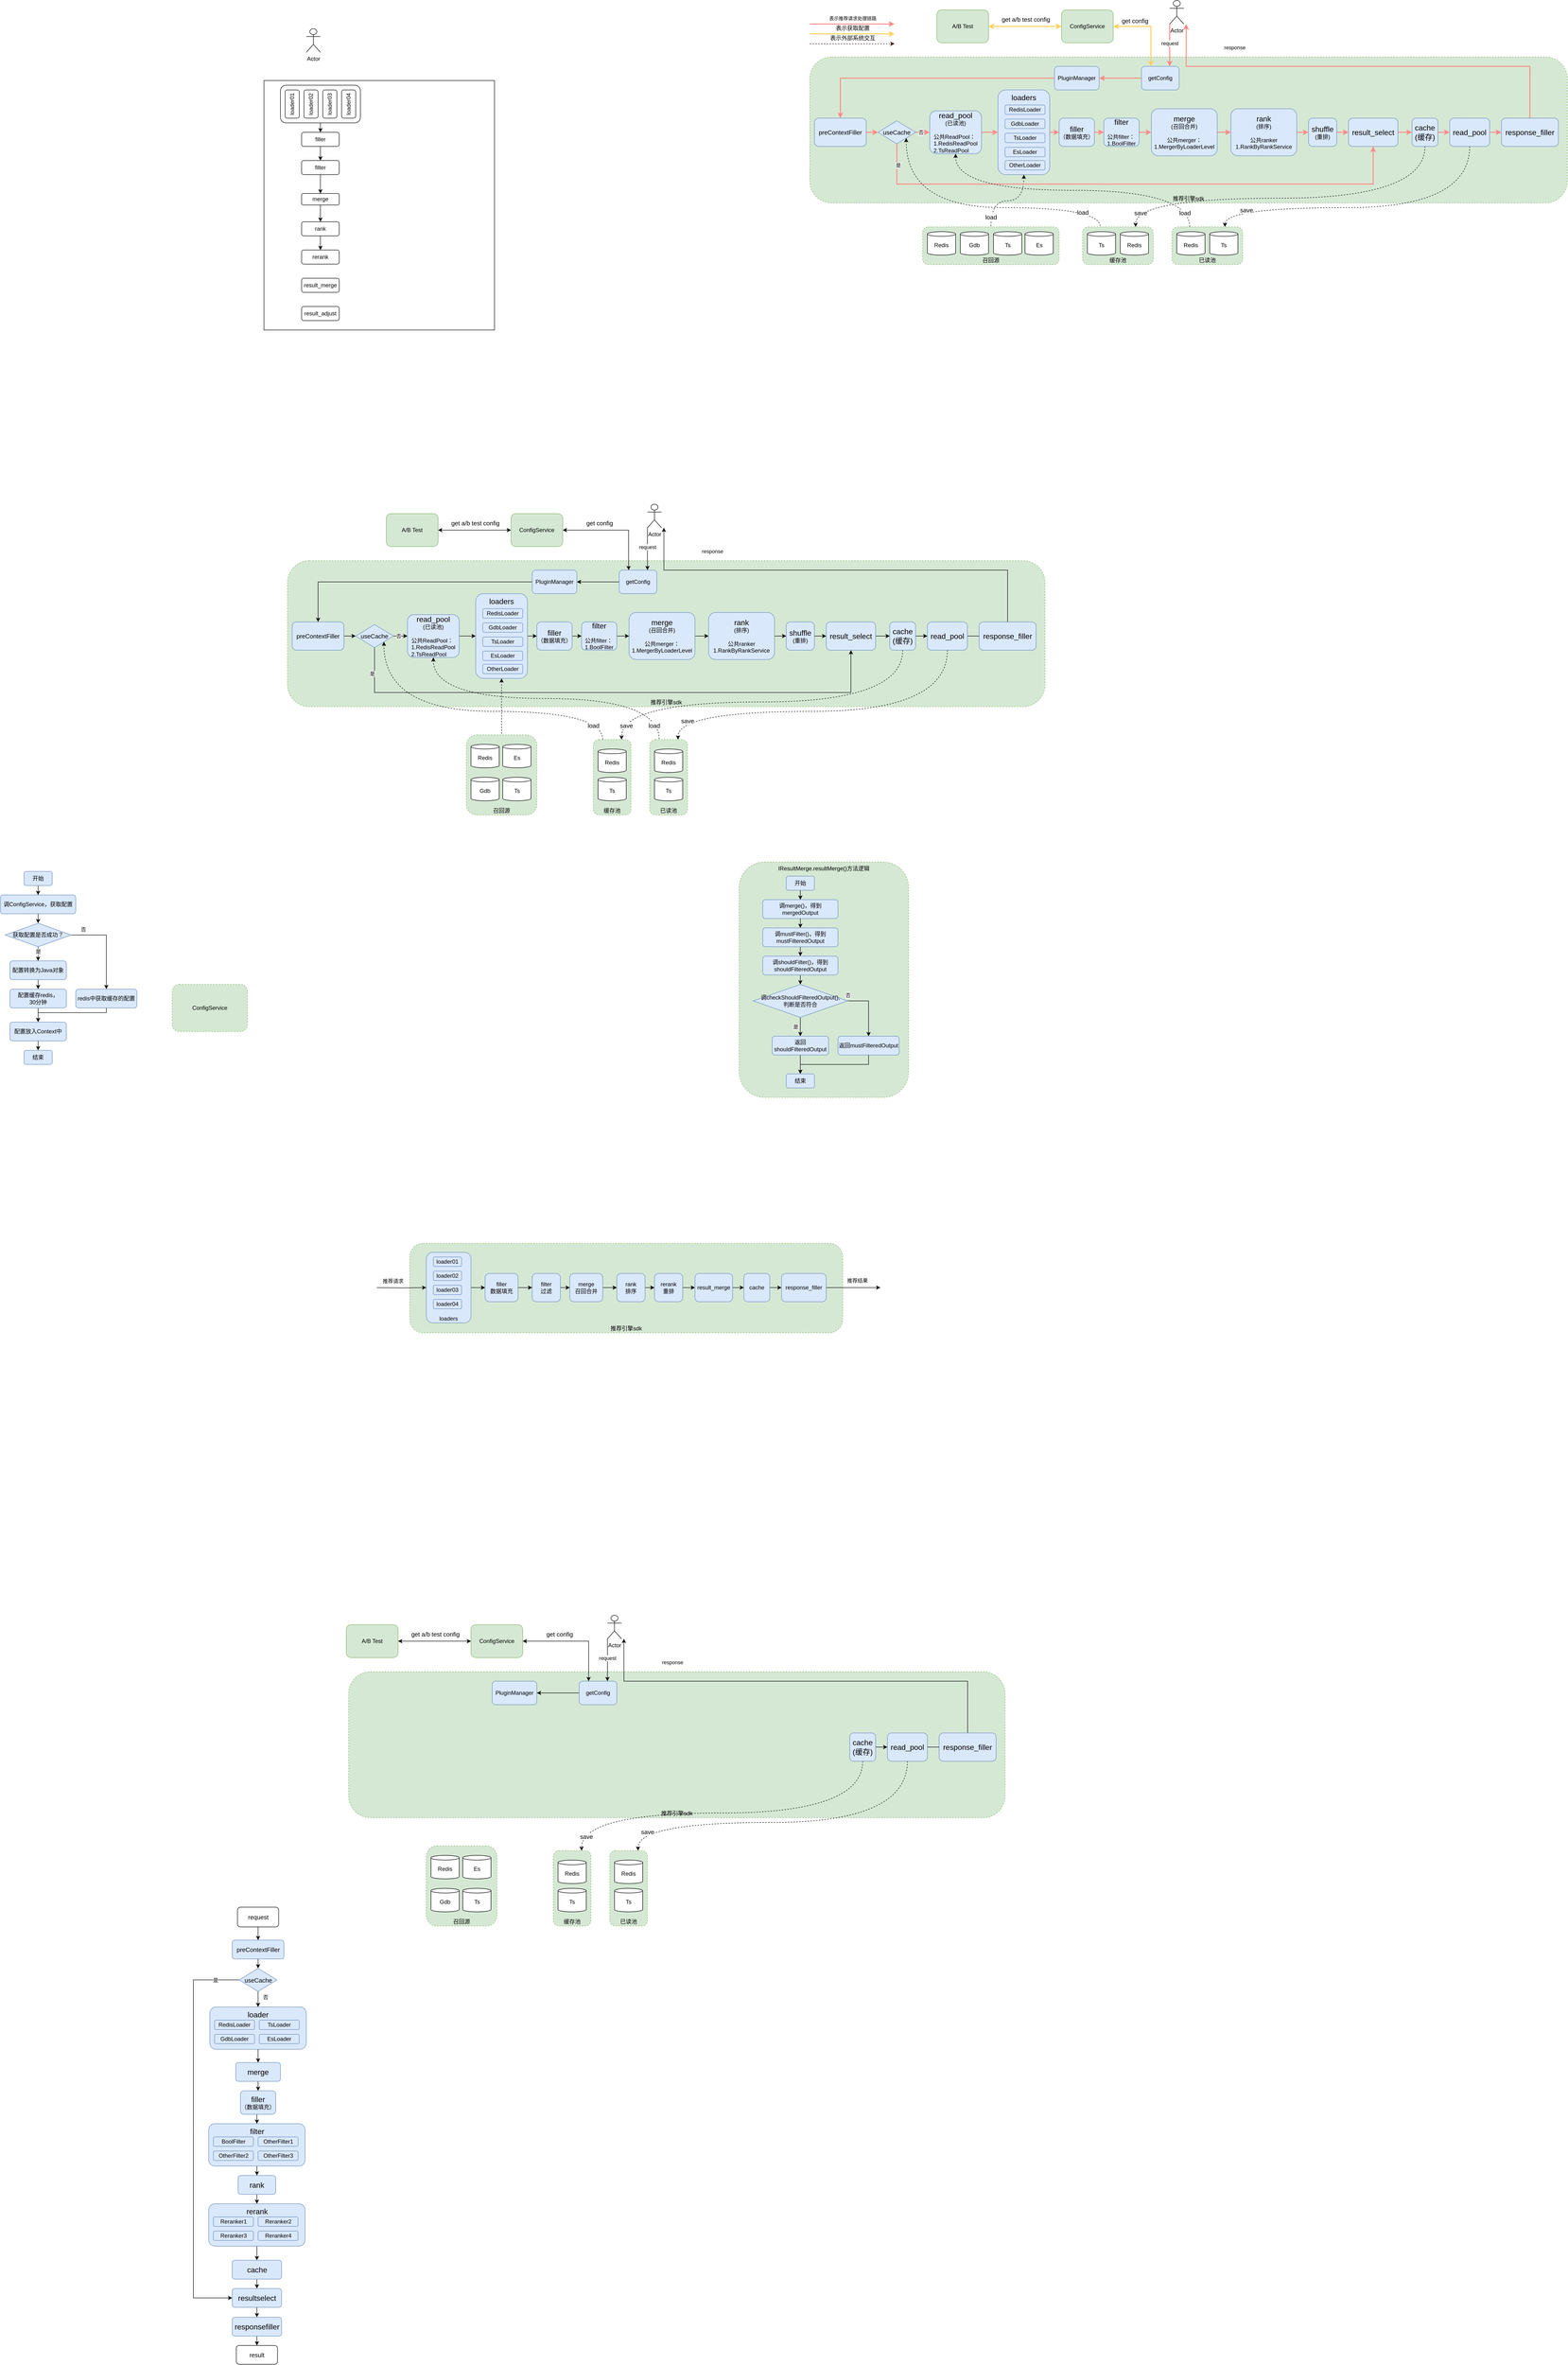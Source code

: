 <mxfile version="14.4.8" type="github">
  <diagram id="BgcMQl1EHjmCi2zKJHaM" name="Page-1">
    <mxGraphModel dx="2505" dy="971" grid="1" gridSize="10" guides="1" tooltips="1" connect="1" arrows="1" fold="1" page="1" pageScale="1" pageWidth="827" pageHeight="1169" math="0" shadow="0">
      <root>
        <mxCell id="0" />
        <mxCell id="1" parent="0" />
        <mxCell id="L5QTWPpQT6Xu5OOCfE65-6" value="召回源" style="rounded=1;whiteSpace=wrap;html=1;verticalAlign=bottom;dashed=1;fillColor=#d5e8d4;strokeColor=#82b366;" parent="1" vertex="1">
          <mxGeometry x="570" y="1750" width="150" height="170" as="geometry" />
        </mxCell>
        <mxCell id="oHNjriFmRkjpIejKhcQx-60" value="IResultMerge.resultMerge()方法逻辑" style="rounded=1;whiteSpace=wrap;html=1;verticalAlign=top;dashed=1;fillColor=#d5e8d4;strokeColor=#82b366;" parent="1" vertex="1">
          <mxGeometry x="1150" y="2020" width="360" height="500" as="geometry" />
        </mxCell>
        <mxCell id="oHNjriFmRkjpIejKhcQx-58" value="推荐引擎sdk" style="rounded=1;whiteSpace=wrap;html=1;verticalAlign=bottom;dashed=1;fillColor=#d5e8d4;strokeColor=#82b366;" parent="1" vertex="1">
          <mxGeometry x="190" y="1380" width="1610" height="310" as="geometry" />
        </mxCell>
        <mxCell id="oHNjriFmRkjpIejKhcQx-2" value="" style="rounded=0;whiteSpace=wrap;html=1;" parent="1" vertex="1">
          <mxGeometry x="140" y="360" width="490" height="530" as="geometry" />
        </mxCell>
        <mxCell id="oHNjriFmRkjpIejKhcQx-17" style="edgeStyle=orthogonalEdgeStyle;rounded=0;orthogonalLoop=1;jettySize=auto;html=1;exitX=0.5;exitY=1;exitDx=0;exitDy=0;entryX=0.5;entryY=0;entryDx=0;entryDy=0;" parent="1" source="oHNjriFmRkjpIejKhcQx-15" target="oHNjriFmRkjpIejKhcQx-4" edge="1">
          <mxGeometry relative="1" as="geometry" />
        </mxCell>
        <mxCell id="oHNjriFmRkjpIejKhcQx-15" value="" style="rounded=1;whiteSpace=wrap;html=1;" parent="1" vertex="1">
          <mxGeometry x="175" y="370" width="170" height="80" as="geometry" />
        </mxCell>
        <mxCell id="oHNjriFmRkjpIejKhcQx-1" value="Actor" style="shape=umlActor;verticalLabelPosition=bottom;verticalAlign=top;html=1;outlineConnect=0;" parent="1" vertex="1">
          <mxGeometry x="230" y="250" width="30" height="50" as="geometry" />
        </mxCell>
        <mxCell id="oHNjriFmRkjpIejKhcQx-3" value="loader01" style="rounded=1;whiteSpace=wrap;html=1;horizontal=0;" parent="1" vertex="1">
          <mxGeometry x="185" y="380" width="30" height="60" as="geometry" />
        </mxCell>
        <mxCell id="oHNjriFmRkjpIejKhcQx-18" style="edgeStyle=orthogonalEdgeStyle;rounded=0;orthogonalLoop=1;jettySize=auto;html=1;exitX=0.5;exitY=1;exitDx=0;exitDy=0;entryX=0.5;entryY=0;entryDx=0;entryDy=0;" parent="1" source="oHNjriFmRkjpIejKhcQx-4" target="oHNjriFmRkjpIejKhcQx-5" edge="1">
          <mxGeometry relative="1" as="geometry" />
        </mxCell>
        <mxCell id="oHNjriFmRkjpIejKhcQx-4" value="filler" style="rounded=1;whiteSpace=wrap;html=1;" parent="1" vertex="1">
          <mxGeometry x="220" y="470" width="80" height="30" as="geometry" />
        </mxCell>
        <mxCell id="oHNjriFmRkjpIejKhcQx-19" style="edgeStyle=orthogonalEdgeStyle;rounded=0;orthogonalLoop=1;jettySize=auto;html=1;exitX=0.5;exitY=1;exitDx=0;exitDy=0;entryX=0.5;entryY=0;entryDx=0;entryDy=0;" parent="1" source="oHNjriFmRkjpIejKhcQx-5" target="oHNjriFmRkjpIejKhcQx-6" edge="1">
          <mxGeometry relative="1" as="geometry" />
        </mxCell>
        <mxCell id="oHNjriFmRkjpIejKhcQx-5" value="filter" style="rounded=1;whiteSpace=wrap;html=1;" parent="1" vertex="1">
          <mxGeometry x="220" y="530" width="80" height="30" as="geometry" />
        </mxCell>
        <mxCell id="oHNjriFmRkjpIejKhcQx-20" style="edgeStyle=orthogonalEdgeStyle;rounded=0;orthogonalLoop=1;jettySize=auto;html=1;exitX=0.5;exitY=1;exitDx=0;exitDy=0;entryX=0.5;entryY=0;entryDx=0;entryDy=0;" parent="1" source="oHNjriFmRkjpIejKhcQx-6" target="oHNjriFmRkjpIejKhcQx-7" edge="1">
          <mxGeometry relative="1" as="geometry" />
        </mxCell>
        <mxCell id="oHNjriFmRkjpIejKhcQx-6" value="merge" style="rounded=1;whiteSpace=wrap;html=1;" parent="1" vertex="1">
          <mxGeometry x="220" y="600" width="80" height="24.5" as="geometry" />
        </mxCell>
        <mxCell id="oHNjriFmRkjpIejKhcQx-21" style="edgeStyle=orthogonalEdgeStyle;rounded=0;orthogonalLoop=1;jettySize=auto;html=1;exitX=0.5;exitY=1;exitDx=0;exitDy=0;entryX=0.5;entryY=0;entryDx=0;entryDy=0;" parent="1" source="oHNjriFmRkjpIejKhcQx-7" target="oHNjriFmRkjpIejKhcQx-8" edge="1">
          <mxGeometry relative="1" as="geometry" />
        </mxCell>
        <mxCell id="oHNjriFmRkjpIejKhcQx-7" value="rank" style="rounded=1;whiteSpace=wrap;html=1;" parent="1" vertex="1">
          <mxGeometry x="220" y="660" width="80" height="30" as="geometry" />
        </mxCell>
        <mxCell id="oHNjriFmRkjpIejKhcQx-8" value="rerank" style="rounded=1;whiteSpace=wrap;html=1;" parent="1" vertex="1">
          <mxGeometry x="220" y="720" width="80" height="30" as="geometry" />
        </mxCell>
        <mxCell id="oHNjriFmRkjpIejKhcQx-9" value="&lt;span&gt;result_merge&lt;/span&gt;" style="rounded=1;whiteSpace=wrap;html=1;" parent="1" vertex="1">
          <mxGeometry x="220" y="780" width="80" height="30" as="geometry" />
        </mxCell>
        <mxCell id="oHNjriFmRkjpIejKhcQx-10" value="&lt;span&gt;result_adjust&lt;/span&gt;" style="rounded=1;whiteSpace=wrap;html=1;" parent="1" vertex="1">
          <mxGeometry x="220" y="840" width="80" height="30" as="geometry" />
        </mxCell>
        <mxCell id="oHNjriFmRkjpIejKhcQx-12" value="loader02" style="rounded=1;whiteSpace=wrap;html=1;horizontal=0;" parent="1" vertex="1">
          <mxGeometry x="225" y="380" width="30" height="60" as="geometry" />
        </mxCell>
        <mxCell id="oHNjriFmRkjpIejKhcQx-13" value="loader03" style="rounded=1;whiteSpace=wrap;html=1;horizontal=0;" parent="1" vertex="1">
          <mxGeometry x="265" y="380" width="30" height="60" as="geometry" />
        </mxCell>
        <mxCell id="oHNjriFmRkjpIejKhcQx-14" value="loader04" style="rounded=1;whiteSpace=wrap;html=1;horizontal=0;" parent="1" vertex="1">
          <mxGeometry x="305" y="380" width="30" height="60" as="geometry" />
        </mxCell>
        <mxCell id="oHNjriFmRkjpIejKhcQx-24" style="edgeStyle=orthogonalEdgeStyle;rounded=0;orthogonalLoop=1;jettySize=auto;html=1;exitX=1;exitY=0.5;exitDx=0;exitDy=0;entryX=0;entryY=0.5;entryDx=0;entryDy=0;" parent="1" source="oHNjriFmRkjpIejKhcQx-25" target="oHNjriFmRkjpIejKhcQx-29" edge="1">
          <mxGeometry relative="1" as="geometry" />
        </mxCell>
        <mxCell id="L5QTWPpQT6Xu5OOCfE65-7" style="edgeStyle=orthogonalEdgeStyle;rounded=0;orthogonalLoop=1;jettySize=auto;html=1;exitX=0.5;exitY=1;exitDx=0;exitDy=0;entryX=0.5;entryY=0;entryDx=0;entryDy=0;strokeColor=#000000;startArrow=classic;startFill=1;dashed=1;endArrow=none;endFill=0;" parent="1" source="oHNjriFmRkjpIejKhcQx-25" target="L5QTWPpQT6Xu5OOCfE65-6" edge="1">
          <mxGeometry relative="1" as="geometry" />
        </mxCell>
        <mxCell id="oHNjriFmRkjpIejKhcQx-25" value="&lt;font style=&quot;font-size: 16px&quot;&gt;loaders&lt;/font&gt;" style="rounded=1;whiteSpace=wrap;html=1;verticalAlign=top;fillColor=#dae8fc;strokeColor=#6c8ebf;" parent="1" vertex="1">
          <mxGeometry x="590" y="1450" width="110" height="180" as="geometry" />
        </mxCell>
        <mxCell id="oHNjriFmRkjpIejKhcQx-44" style="edgeStyle=orthogonalEdgeStyle;rounded=0;orthogonalLoop=1;jettySize=auto;html=1;exitX=0;exitY=1;exitDx=0;exitDy=0;exitPerimeter=0;entryX=0.75;entryY=0;entryDx=0;entryDy=0;" parent="1" source="oHNjriFmRkjpIejKhcQx-26" target="oHNjriFmRkjpIejKhcQx-48" edge="1">
          <mxGeometry relative="1" as="geometry">
            <mxPoint x="395" y="1404" as="targetPoint" />
          </mxGeometry>
        </mxCell>
        <mxCell id="oHNjriFmRkjpIejKhcQx-45" value="request" style="edgeLabel;html=1;align=center;verticalAlign=middle;resizable=0;points=[];" parent="oHNjriFmRkjpIejKhcQx-44" vertex="1" connectable="0">
          <mxGeometry x="0.028" y="1" relative="1" as="geometry">
            <mxPoint x="-1" y="-6" as="offset" />
          </mxGeometry>
        </mxCell>
        <mxCell id="oHNjriFmRkjpIejKhcQx-26" value="Actor" style="shape=umlActor;verticalLabelPosition=bottom;verticalAlign=top;html=1;outlineConnect=0;" parent="1" vertex="1">
          <mxGeometry x="955" y="1260" width="30" height="50" as="geometry" />
        </mxCell>
        <mxCell id="oHNjriFmRkjpIejKhcQx-27" value="RedisLoader" style="rounded=1;whiteSpace=wrap;html=1;horizontal=1;fillColor=#dae8fc;strokeColor=#6c8ebf;" parent="1" vertex="1">
          <mxGeometry x="605" y="1482" width="85" height="20" as="geometry" />
        </mxCell>
        <mxCell id="oHNjriFmRkjpIejKhcQx-28" style="edgeStyle=orthogonalEdgeStyle;rounded=0;orthogonalLoop=1;jettySize=auto;html=1;exitX=1;exitY=0.5;exitDx=0;exitDy=0;entryX=0;entryY=0.5;entryDx=0;entryDy=0;" parent="1" source="oHNjriFmRkjpIejKhcQx-29" target="oHNjriFmRkjpIejKhcQx-31" edge="1">
          <mxGeometry relative="1" as="geometry" />
        </mxCell>
        <mxCell id="oHNjriFmRkjpIejKhcQx-29" value="&lt;font style=&quot;font-size: 16px&quot;&gt;filler&lt;/font&gt;&lt;br&gt;（数据填充）" style="rounded=1;whiteSpace=wrap;html=1;fillColor=#dae8fc;strokeColor=#6c8ebf;" parent="1" vertex="1">
          <mxGeometry x="720" y="1510" width="75" height="60" as="geometry" />
        </mxCell>
        <mxCell id="oHNjriFmRkjpIejKhcQx-30" style="edgeStyle=orthogonalEdgeStyle;rounded=0;orthogonalLoop=1;jettySize=auto;html=1;exitX=1;exitY=0.5;exitDx=0;exitDy=0;entryX=0;entryY=0.5;entryDx=0;entryDy=0;" parent="1" source="oHNjriFmRkjpIejKhcQx-31" target="oHNjriFmRkjpIejKhcQx-33" edge="1">
          <mxGeometry relative="1" as="geometry" />
        </mxCell>
        <mxCell id="oHNjriFmRkjpIejKhcQx-31" value="&lt;font style=&quot;font-size: 16px&quot;&gt;filter&lt;/font&gt;&lt;br&gt;&lt;br&gt;&lt;div style=&quot;text-align: left&quot;&gt;&lt;span&gt;公共filter：&lt;/span&gt;&lt;/div&gt;&lt;div style=&quot;text-align: left&quot;&gt;&lt;span&gt;1.BoolFilter&lt;/span&gt;&lt;/div&gt;" style="rounded=1;whiteSpace=wrap;html=1;fillColor=#dae8fc;strokeColor=#6c8ebf;" parent="1" vertex="1">
          <mxGeometry x="815" y="1510" width="75" height="60" as="geometry" />
        </mxCell>
        <mxCell id="oHNjriFmRkjpIejKhcQx-32" style="edgeStyle=orthogonalEdgeStyle;rounded=0;orthogonalLoop=1;jettySize=auto;html=1;entryX=0;entryY=0.5;entryDx=0;entryDy=0;exitX=1;exitY=0.5;exitDx=0;exitDy=0;" parent="1" source="oHNjriFmRkjpIejKhcQx-33" target="oHNjriFmRkjpIejKhcQx-35" edge="1">
          <mxGeometry relative="1" as="geometry">
            <mxPoint x="1190" y="1512" as="sourcePoint" />
          </mxGeometry>
        </mxCell>
        <mxCell id="oHNjriFmRkjpIejKhcQx-33" value="&lt;font style=&quot;font-size: 16px&quot;&gt;merge&lt;/font&gt;&lt;br&gt;(召回合并)&lt;br&gt;&lt;br&gt;公共merger：&lt;br&gt;1.MergerByLoaderLevel" style="rounded=1;whiteSpace=wrap;html=1;fillColor=#dae8fc;strokeColor=#6c8ebf;" parent="1" vertex="1">
          <mxGeometry x="916" y="1490" width="140" height="100" as="geometry" />
        </mxCell>
        <mxCell id="oHNjriFmRkjpIejKhcQx-34" style="edgeStyle=orthogonalEdgeStyle;rounded=0;orthogonalLoop=1;jettySize=auto;html=1;exitX=1;exitY=0.5;exitDx=0;exitDy=0;entryX=0;entryY=0.5;entryDx=0;entryDy=0;" parent="1" source="oHNjriFmRkjpIejKhcQx-35" target="oHNjriFmRkjpIejKhcQx-36" edge="1">
          <mxGeometry relative="1" as="geometry" />
        </mxCell>
        <mxCell id="oHNjriFmRkjpIejKhcQx-35" value="&lt;font style=&quot;font-size: 16px&quot;&gt;rank&lt;/font&gt;&lt;br&gt;(排序)&lt;br&gt;&lt;br&gt;公共ranker&lt;br&gt;1.RankByRankService" style="rounded=1;whiteSpace=wrap;html=1;fillColor=#dae8fc;strokeColor=#6c8ebf;" parent="1" vertex="1">
          <mxGeometry x="1085" y="1490" width="140" height="100" as="geometry" />
        </mxCell>
        <mxCell id="oHNjriFmRkjpIejKhcQx-42" style="edgeStyle=orthogonalEdgeStyle;rounded=0;orthogonalLoop=1;jettySize=auto;html=1;exitX=1;exitY=0.5;exitDx=0;exitDy=0;entryX=0;entryY=0.5;entryDx=0;entryDy=0;" parent="1" source="oHNjriFmRkjpIejKhcQx-36" target="oHNjriFmRkjpIejKhcQx-37" edge="1">
          <mxGeometry relative="1" as="geometry" />
        </mxCell>
        <mxCell id="oHNjriFmRkjpIejKhcQx-36" value="&lt;font style=&quot;font-size: 16px&quot;&gt;shuffle&lt;/font&gt;&lt;br&gt;(重排)" style="rounded=1;whiteSpace=wrap;html=1;fillColor=#dae8fc;strokeColor=#6c8ebf;" parent="1" vertex="1">
          <mxGeometry x="1250" y="1510" width="60" height="60" as="geometry" />
        </mxCell>
        <mxCell id="oHNjriFmRkjpIejKhcQx-43" style="edgeStyle=orthogonalEdgeStyle;rounded=0;orthogonalLoop=1;jettySize=auto;html=1;entryX=0;entryY=0.5;entryDx=0;entryDy=0;exitX=1;exitY=0.5;exitDx=0;exitDy=0;" parent="1" source="oHNjriFmRkjpIejKhcQx-37" target="oHNjriFmRkjpIejKhcQx-38" edge="1">
          <mxGeometry relative="1" as="geometry">
            <mxPoint x="1510" y="1536" as="sourcePoint" />
          </mxGeometry>
        </mxCell>
        <mxCell id="oHNjriFmRkjpIejKhcQx-37" value="&lt;font style=&quot;font-size: 16px&quot;&gt;result_select&lt;/font&gt;" style="rounded=1;whiteSpace=wrap;html=1;fillColor=#dae8fc;strokeColor=#6c8ebf;" parent="1" vertex="1">
          <mxGeometry x="1335" y="1510" width="105" height="60" as="geometry" />
        </mxCell>
        <mxCell id="oHNjriFmRkjpIejKhcQx-46" style="edgeStyle=orthogonalEdgeStyle;rounded=0;orthogonalLoop=1;jettySize=auto;html=1;exitX=0.5;exitY=0;exitDx=0;exitDy=0;" parent="1" source="a8DRVDtJjJYnGcTuRqAY-1" edge="1">
          <mxGeometry relative="1" as="geometry">
            <mxPoint x="990" y="1310" as="targetPoint" />
            <Array as="points">
              <mxPoint x="1721" y="1400" />
              <mxPoint x="990" y="1400" />
            </Array>
          </mxGeometry>
        </mxCell>
        <mxCell id="oHNjriFmRkjpIejKhcQx-47" value="response" style="edgeLabel;html=1;align=center;verticalAlign=middle;resizable=0;points=[];" parent="oHNjriFmRkjpIejKhcQx-46" vertex="1" connectable="0">
          <mxGeometry x="0.303" y="-1" relative="1" as="geometry">
            <mxPoint x="-131.5" y="-39" as="offset" />
          </mxGeometry>
        </mxCell>
        <mxCell id="a8DRVDtJjJYnGcTuRqAY-2" style="edgeStyle=orthogonalEdgeStyle;rounded=0;orthogonalLoop=1;jettySize=auto;html=1;exitX=1;exitY=0.5;exitDx=0;exitDy=0;entryX=0;entryY=0.5;entryDx=0;entryDy=0;" parent="1" source="oHNjriFmRkjpIejKhcQx-38" target="L5QTWPpQT6Xu5OOCfE65-25" edge="1">
          <mxGeometry relative="1" as="geometry" />
        </mxCell>
        <mxCell id="L5QTWPpQT6Xu5OOCfE65-33" style="edgeStyle=orthogonalEdgeStyle;curved=1;rounded=0;orthogonalLoop=1;jettySize=auto;html=1;exitX=0.5;exitY=1;exitDx=0;exitDy=0;entryX=0.75;entryY=0;entryDx=0;entryDy=0;dashed=1;startArrow=none;startFill=0;endArrow=classic;endFill=1;strokeColor=#000000;fontSize=13;" parent="1" source="oHNjriFmRkjpIejKhcQx-38" target="L5QTWPpQT6Xu5OOCfE65-15" edge="1">
          <mxGeometry relative="1" as="geometry">
            <Array as="points">
              <mxPoint x="1497" y="1680" />
              <mxPoint x="900" y="1680" />
            </Array>
          </mxGeometry>
        </mxCell>
        <mxCell id="L5QTWPpQT6Xu5OOCfE65-35" value="save" style="edgeLabel;html=1;align=center;verticalAlign=middle;resizable=0;points=[];fontSize=13;" parent="L5QTWPpQT6Xu5OOCfE65-33" vertex="1" connectable="0">
          <mxGeometry x="0.923" y="10" relative="1" as="geometry">
            <mxPoint as="offset" />
          </mxGeometry>
        </mxCell>
        <mxCell id="oHNjriFmRkjpIejKhcQx-38" value="&lt;span&gt;&lt;font style=&quot;font-size: 16px&quot;&gt;cache&lt;br&gt;(缓存)&lt;br&gt;&lt;/font&gt;&lt;/span&gt;" style="rounded=1;whiteSpace=wrap;html=1;fillColor=#dae8fc;strokeColor=#6c8ebf;" parent="1" vertex="1">
          <mxGeometry x="1470" y="1510" width="55" height="60" as="geometry" />
        </mxCell>
        <mxCell id="oHNjriFmRkjpIejKhcQx-39" value="GdbLoader" style="rounded=1;whiteSpace=wrap;html=1;horizontal=1;fillColor=#dae8fc;strokeColor=#6c8ebf;" parent="1" vertex="1">
          <mxGeometry x="605" y="1512" width="85" height="20" as="geometry" />
        </mxCell>
        <mxCell id="oHNjriFmRkjpIejKhcQx-40" value="TsLoader" style="rounded=1;whiteSpace=wrap;html=1;horizontal=1;fillColor=#dae8fc;strokeColor=#6c8ebf;" parent="1" vertex="1">
          <mxGeometry x="605" y="1542" width="85" height="20" as="geometry" />
        </mxCell>
        <mxCell id="oHNjriFmRkjpIejKhcQx-41" value="EsLoader" style="rounded=1;whiteSpace=wrap;html=1;horizontal=1;fillColor=#dae8fc;strokeColor=#6c8ebf;" parent="1" vertex="1">
          <mxGeometry x="605" y="1572" width="85" height="20" as="geometry" />
        </mxCell>
        <mxCell id="oHNjriFmRkjpIejKhcQx-50" style="edgeStyle=orthogonalEdgeStyle;rounded=0;orthogonalLoop=1;jettySize=auto;html=1;exitX=0;exitY=0.5;exitDx=0;exitDy=0;entryX=1;entryY=0.5;entryDx=0;entryDy=0;fillColor=#dae8fc;" parent="1" source="oHNjriFmRkjpIejKhcQx-48" target="oHNjriFmRkjpIejKhcQx-49" edge="1">
          <mxGeometry relative="1" as="geometry" />
        </mxCell>
        <mxCell id="oHNjriFmRkjpIejKhcQx-54" style="edgeStyle=orthogonalEdgeStyle;rounded=0;orthogonalLoop=1;jettySize=auto;html=1;exitX=0.25;exitY=0;exitDx=0;exitDy=0;entryX=1;entryY=0.5;entryDx=0;entryDy=0;startArrow=classic;startFill=1;" parent="1" source="oHNjriFmRkjpIejKhcQx-48" target="oHNjriFmRkjpIejKhcQx-52" edge="1">
          <mxGeometry relative="1" as="geometry" />
        </mxCell>
        <mxCell id="L5QTWPpQT6Xu5OOCfE65-27" value="get config" style="edgeLabel;html=1;align=center;verticalAlign=middle;resizable=0;points=[];fontSize=13;" parent="oHNjriFmRkjpIejKhcQx-54" vertex="1" connectable="0">
          <mxGeometry x="0.001" relative="1" as="geometry">
            <mxPoint x="-34.64" y="-15" as="offset" />
          </mxGeometry>
        </mxCell>
        <mxCell id="oHNjriFmRkjpIejKhcQx-48" value="getConfig" style="rounded=1;whiteSpace=wrap;html=1;verticalAlign=middle;fillColor=#dae8fc;strokeColor=#6c8ebf;" parent="1" vertex="1">
          <mxGeometry x="895" y="1400" width="80" height="50" as="geometry" />
        </mxCell>
        <mxCell id="oHNjriFmRkjpIejKhcQx-51" style="edgeStyle=orthogonalEdgeStyle;rounded=0;orthogonalLoop=1;jettySize=auto;html=1;exitX=0;exitY=0.5;exitDx=0;exitDy=0;entryX=0.5;entryY=0;entryDx=0;entryDy=0;" parent="1" source="oHNjriFmRkjpIejKhcQx-49" target="a8DRVDtJjJYnGcTuRqAY-3" edge="1">
          <mxGeometry relative="1" as="geometry" />
        </mxCell>
        <mxCell id="oHNjriFmRkjpIejKhcQx-49" value="PluginManager" style="rounded=1;whiteSpace=wrap;html=1;verticalAlign=middle;fillColor=#dae8fc;strokeColor=#6c8ebf;" parent="1" vertex="1">
          <mxGeometry x="710" y="1400" width="95" height="50" as="geometry" />
        </mxCell>
        <mxCell id="oHNjriFmRkjpIejKhcQx-55" style="edgeStyle=orthogonalEdgeStyle;rounded=0;orthogonalLoop=1;jettySize=auto;html=1;exitX=0;exitY=0.5;exitDx=0;exitDy=0;entryX=1;entryY=0.5;entryDx=0;entryDy=0;startArrow=classic;startFill=1;" parent="1" source="oHNjriFmRkjpIejKhcQx-52" target="oHNjriFmRkjpIejKhcQx-53" edge="1">
          <mxGeometry relative="1" as="geometry" />
        </mxCell>
        <mxCell id="L5QTWPpQT6Xu5OOCfE65-28" value="get a/b test config" style="edgeLabel;html=1;align=center;verticalAlign=middle;resizable=0;points=[];fontSize=13;" parent="oHNjriFmRkjpIejKhcQx-55" vertex="1" connectable="0">
          <mxGeometry x="0.242" y="2" relative="1" as="geometry">
            <mxPoint x="20.71" y="-17" as="offset" />
          </mxGeometry>
        </mxCell>
        <mxCell id="oHNjriFmRkjpIejKhcQx-52" value="ConfigService" style="rounded=1;whiteSpace=wrap;html=1;verticalAlign=middle;fillColor=#d5e8d4;strokeColor=#82b366;" parent="1" vertex="1">
          <mxGeometry x="665" y="1280" width="110" height="70" as="geometry" />
        </mxCell>
        <mxCell id="oHNjriFmRkjpIejKhcQx-53" value="A/B Test" style="rounded=1;whiteSpace=wrap;html=1;verticalAlign=middle;fillColor=#d5e8d4;strokeColor=#82b366;" parent="1" vertex="1">
          <mxGeometry x="400" y="1280" width="110" height="70" as="geometry" />
        </mxCell>
        <mxCell id="oHNjriFmRkjpIejKhcQx-64" style="edgeStyle=orthogonalEdgeStyle;rounded=0;orthogonalLoop=1;jettySize=auto;html=1;exitX=0.5;exitY=1;exitDx=0;exitDy=0;startArrow=none;startFill=0;" parent="1" source="oHNjriFmRkjpIejKhcQx-59" target="oHNjriFmRkjpIejKhcQx-62" edge="1">
          <mxGeometry relative="1" as="geometry" />
        </mxCell>
        <mxCell id="oHNjriFmRkjpIejKhcQx-59" value="开始" style="rounded=1;whiteSpace=wrap;html=1;fillColor=#dae8fc;strokeColor=#6c8ebf;" parent="1" vertex="1">
          <mxGeometry x="-370" y="2040" width="60" height="30" as="geometry" />
        </mxCell>
        <mxCell id="oHNjriFmRkjpIejKhcQx-61" value="ConfigService" style="rounded=1;whiteSpace=wrap;html=1;verticalAlign=middle;dashed=1;fillColor=#d5e8d4;strokeColor=#82b366;" parent="1" vertex="1">
          <mxGeometry x="-55" y="2280" width="160" height="100" as="geometry" />
        </mxCell>
        <mxCell id="oHNjriFmRkjpIejKhcQx-65" style="edgeStyle=orthogonalEdgeStyle;rounded=0;orthogonalLoop=1;jettySize=auto;html=1;exitX=0.5;exitY=1;exitDx=0;exitDy=0;entryX=0.5;entryY=0;entryDx=0;entryDy=0;startArrow=none;startFill=0;" parent="1" source="oHNjriFmRkjpIejKhcQx-62" target="oHNjriFmRkjpIejKhcQx-63" edge="1">
          <mxGeometry relative="1" as="geometry" />
        </mxCell>
        <mxCell id="oHNjriFmRkjpIejKhcQx-62" value="调ConfigService，获取配置" style="rounded=1;whiteSpace=wrap;html=1;fillColor=#dae8fc;strokeColor=#6c8ebf;" parent="1" vertex="1">
          <mxGeometry x="-420" y="2090" width="160" height="40" as="geometry" />
        </mxCell>
        <mxCell id="oHNjriFmRkjpIejKhcQx-67" value="" style="edgeStyle=orthogonalEdgeStyle;rounded=0;orthogonalLoop=1;jettySize=auto;html=1;startArrow=none;startFill=0;entryX=0.5;entryY=0;entryDx=0;entryDy=0;" parent="1" source="oHNjriFmRkjpIejKhcQx-63" target="oHNjriFmRkjpIejKhcQx-68" edge="1">
          <mxGeometry relative="1" as="geometry">
            <mxPoint x="-340" y="2250" as="targetPoint" />
          </mxGeometry>
        </mxCell>
        <mxCell id="oHNjriFmRkjpIejKhcQx-69" value="是" style="edgeLabel;html=1;align=center;verticalAlign=middle;resizable=0;points=[];" parent="oHNjriFmRkjpIejKhcQx-67" vertex="1" connectable="0">
          <mxGeometry x="-0.253" y="3" relative="1" as="geometry">
            <mxPoint x="-3" y="-8.33" as="offset" />
          </mxGeometry>
        </mxCell>
        <mxCell id="oHNjriFmRkjpIejKhcQx-73" style="edgeStyle=orthogonalEdgeStyle;rounded=0;orthogonalLoop=1;jettySize=auto;html=1;exitX=1;exitY=0.5;exitDx=0;exitDy=0;entryX=0.5;entryY=0;entryDx=0;entryDy=0;startArrow=none;startFill=0;" parent="1" source="oHNjriFmRkjpIejKhcQx-63" target="oHNjriFmRkjpIejKhcQx-72" edge="1">
          <mxGeometry relative="1" as="geometry" />
        </mxCell>
        <mxCell id="oHNjriFmRkjpIejKhcQx-74" value="否" style="edgeLabel;html=1;align=center;verticalAlign=middle;resizable=0;points=[];" parent="oHNjriFmRkjpIejKhcQx-73" vertex="1" connectable="0">
          <mxGeometry x="-0.261" y="-1" relative="1" as="geometry">
            <mxPoint x="-44" y="-13.33" as="offset" />
          </mxGeometry>
        </mxCell>
        <mxCell id="oHNjriFmRkjpIejKhcQx-63" value="获取配置是否成功？" style="rhombus;whiteSpace=wrap;html=1;fillColor=#dae8fc;strokeColor=#6c8ebf;" parent="1" vertex="1">
          <mxGeometry x="-410" y="2150" width="140" height="50" as="geometry" />
        </mxCell>
        <mxCell id="oHNjriFmRkjpIejKhcQx-71" style="edgeStyle=orthogonalEdgeStyle;rounded=0;orthogonalLoop=1;jettySize=auto;html=1;exitX=0.5;exitY=1;exitDx=0;exitDy=0;entryX=0.5;entryY=0;entryDx=0;entryDy=0;startArrow=none;startFill=0;" parent="1" source="oHNjriFmRkjpIejKhcQx-68" target="oHNjriFmRkjpIejKhcQx-70" edge="1">
          <mxGeometry relative="1" as="geometry" />
        </mxCell>
        <mxCell id="oHNjriFmRkjpIejKhcQx-68" value="配置转换为Java对象" style="rounded=1;whiteSpace=wrap;html=1;fillColor=#dae8fc;strokeColor=#6c8ebf;" parent="1" vertex="1">
          <mxGeometry x="-400" y="2230" width="120" height="40" as="geometry" />
        </mxCell>
        <mxCell id="oHNjriFmRkjpIejKhcQx-76" style="edgeStyle=orthogonalEdgeStyle;rounded=0;orthogonalLoop=1;jettySize=auto;html=1;exitX=0.5;exitY=1;exitDx=0;exitDy=0;entryX=0.5;entryY=0;entryDx=0;entryDy=0;startArrow=none;startFill=0;" parent="1" source="oHNjriFmRkjpIejKhcQx-70" target="oHNjriFmRkjpIejKhcQx-75" edge="1">
          <mxGeometry relative="1" as="geometry" />
        </mxCell>
        <mxCell id="oHNjriFmRkjpIejKhcQx-70" value="配置缓存redis，&lt;br&gt;30分钟" style="rounded=1;whiteSpace=wrap;html=1;fillColor=#dae8fc;strokeColor=#6c8ebf;" parent="1" vertex="1">
          <mxGeometry x="-400" y="2290" width="120" height="40" as="geometry" />
        </mxCell>
        <mxCell id="oHNjriFmRkjpIejKhcQx-77" style="edgeStyle=orthogonalEdgeStyle;rounded=0;orthogonalLoop=1;jettySize=auto;html=1;exitX=0.5;exitY=1;exitDx=0;exitDy=0;startArrow=none;startFill=0;entryX=0.5;entryY=0;entryDx=0;entryDy=0;" parent="1" source="oHNjriFmRkjpIejKhcQx-72" target="oHNjriFmRkjpIejKhcQx-75" edge="1">
          <mxGeometry relative="1" as="geometry">
            <mxPoint x="-340" y="2410" as="targetPoint" />
            <Array as="points">
              <mxPoint x="-195" y="2340" />
              <mxPoint x="-340" y="2340" />
            </Array>
          </mxGeometry>
        </mxCell>
        <mxCell id="oHNjriFmRkjpIejKhcQx-72" value="redis中获取缓存的配置" style="rounded=1;whiteSpace=wrap;html=1;fillColor=#dae8fc;strokeColor=#6c8ebf;" parent="1" vertex="1">
          <mxGeometry x="-260" y="2290" width="130" height="40" as="geometry" />
        </mxCell>
        <mxCell id="oHNjriFmRkjpIejKhcQx-80" style="edgeStyle=orthogonalEdgeStyle;rounded=0;orthogonalLoop=1;jettySize=auto;html=1;exitX=0.5;exitY=1;exitDx=0;exitDy=0;entryX=0.5;entryY=0;entryDx=0;entryDy=0;startArrow=none;startFill=0;" parent="1" source="oHNjriFmRkjpIejKhcQx-75" target="oHNjriFmRkjpIejKhcQx-78" edge="1">
          <mxGeometry relative="1" as="geometry" />
        </mxCell>
        <mxCell id="oHNjriFmRkjpIejKhcQx-75" value="配置放入Context中" style="rounded=1;whiteSpace=wrap;html=1;fillColor=#dae8fc;strokeColor=#6c8ebf;" parent="1" vertex="1">
          <mxGeometry x="-400" y="2360" width="120" height="40" as="geometry" />
        </mxCell>
        <mxCell id="oHNjriFmRkjpIejKhcQx-78" value="结束" style="rounded=1;whiteSpace=wrap;html=1;fillColor=#dae8fc;strokeColor=#6c8ebf;" parent="1" vertex="1">
          <mxGeometry x="-370" y="2420" width="60" height="30" as="geometry" />
        </mxCell>
        <mxCell id="a8DRVDtJjJYnGcTuRqAY-1" value="&lt;span&gt;&lt;font style=&quot;font-size: 16px&quot;&gt;response_filler&lt;/font&gt;&lt;/span&gt;" style="rounded=1;whiteSpace=wrap;html=1;fillColor=#dae8fc;strokeColor=#6c8ebf;" parent="1" vertex="1">
          <mxGeometry x="1660" y="1510" width="121" height="60" as="geometry" />
        </mxCell>
        <mxCell id="a8DRVDtJjJYnGcTuRqAY-6" style="edgeStyle=orthogonalEdgeStyle;rounded=0;orthogonalLoop=1;jettySize=auto;html=1;exitX=1;exitY=0.5;exitDx=0;exitDy=0;entryX=0;entryY=0.5;entryDx=0;entryDy=0;" parent="1" source="a8DRVDtJjJYnGcTuRqAY-3" target="a8DRVDtJjJYnGcTuRqAY-5" edge="1">
          <mxGeometry relative="1" as="geometry" />
        </mxCell>
        <mxCell id="a8DRVDtJjJYnGcTuRqAY-3" value="preContextFiller" style="rounded=1;whiteSpace=wrap;html=1;fillColor=#dae8fc;strokeColor=#6c8ebf;fontSize=13;" parent="1" vertex="1">
          <mxGeometry x="200" y="1510" width="110" height="60" as="geometry" />
        </mxCell>
        <mxCell id="a8DRVDtJjJYnGcTuRqAY-7" style="edgeStyle=orthogonalEdgeStyle;rounded=0;orthogonalLoop=1;jettySize=auto;html=1;exitX=1;exitY=0.5;exitDx=0;exitDy=0;entryX=0;entryY=0.5;entryDx=0;entryDy=0;" parent="1" source="a8DRVDtJjJYnGcTuRqAY-5" target="L5QTWPpQT6Xu5OOCfE65-13" edge="1">
          <mxGeometry relative="1" as="geometry" />
        </mxCell>
        <mxCell id="a8DRVDtJjJYnGcTuRqAY-10" value="否" style="edgeLabel;html=1;align=center;verticalAlign=middle;resizable=0;points=[];" parent="a8DRVDtJjJYnGcTuRqAY-7" vertex="1" connectable="0">
          <mxGeometry x="-0.265" y="1" relative="1" as="geometry">
            <mxPoint y="1" as="offset" />
          </mxGeometry>
        </mxCell>
        <mxCell id="a8DRVDtJjJYnGcTuRqAY-8" style="edgeStyle=orthogonalEdgeStyle;rounded=0;orthogonalLoop=1;jettySize=auto;html=1;exitX=0.5;exitY=1;exitDx=0;exitDy=0;entryX=0.5;entryY=1;entryDx=0;entryDy=0;" parent="1" source="a8DRVDtJjJYnGcTuRqAY-5" target="oHNjriFmRkjpIejKhcQx-37" edge="1">
          <mxGeometry relative="1" as="geometry">
            <Array as="points">
              <mxPoint x="400" y="1660" />
              <mxPoint x="1201" y="1660" />
            </Array>
          </mxGeometry>
        </mxCell>
        <mxCell id="a8DRVDtJjJYnGcTuRqAY-9" value="是" style="edgeLabel;html=1;align=center;verticalAlign=middle;resizable=0;points=[];" parent="a8DRVDtJjJYnGcTuRqAY-8" vertex="1" connectable="0">
          <mxGeometry x="-0.816" y="-1" relative="1" as="geometry">
            <mxPoint x="-20" y="-41" as="offset" />
          </mxGeometry>
        </mxCell>
        <mxCell id="L5QTWPpQT6Xu5OOCfE65-32" style="edgeStyle=orthogonalEdgeStyle;curved=1;rounded=0;orthogonalLoop=1;jettySize=auto;html=1;exitX=1;exitY=1;exitDx=0;exitDy=0;entryX=0.25;entryY=0;entryDx=0;entryDy=0;dashed=1;startArrow=classic;startFill=1;endArrow=none;endFill=0;strokeColor=#000000;fontSize=13;" parent="1" source="a8DRVDtJjJYnGcTuRqAY-5" target="L5QTWPpQT6Xu5OOCfE65-15" edge="1">
          <mxGeometry relative="1" as="geometry">
            <Array as="points">
              <mxPoint x="395" y="1700" />
              <mxPoint x="860" y="1700" />
            </Array>
          </mxGeometry>
        </mxCell>
        <mxCell id="L5QTWPpQT6Xu5OOCfE65-36" value="load" style="edgeLabel;html=1;align=center;verticalAlign=middle;resizable=0;points=[];fontSize=13;" parent="L5QTWPpQT6Xu5OOCfE65-32" vertex="1" connectable="0">
          <mxGeometry x="0.699" y="-21" relative="1" as="geometry">
            <mxPoint x="21.32" y="9" as="offset" />
          </mxGeometry>
        </mxCell>
        <mxCell id="a8DRVDtJjJYnGcTuRqAY-5" value="useCache" style="rhombus;whiteSpace=wrap;html=1;fillColor=#dae8fc;strokeColor=#6c8ebf;fontSize=13;" parent="1" vertex="1">
          <mxGeometry x="335" y="1515.5" width="80" height="49" as="geometry" />
        </mxCell>
        <mxCell id="a8DRVDtJjJYnGcTuRqAY-12" style="edgeStyle=orthogonalEdgeStyle;rounded=0;orthogonalLoop=1;jettySize=auto;html=1;exitX=0.5;exitY=1;exitDx=0;exitDy=0;startArrow=none;startFill=0;" parent="1" source="a8DRVDtJjJYnGcTuRqAY-13" target="a8DRVDtJjJYnGcTuRqAY-15" edge="1">
          <mxGeometry relative="1" as="geometry" />
        </mxCell>
        <mxCell id="a8DRVDtJjJYnGcTuRqAY-13" value="开始" style="rounded=1;whiteSpace=wrap;html=1;fillColor=#dae8fc;strokeColor=#6c8ebf;" parent="1" vertex="1">
          <mxGeometry x="1250" y="2050" width="60" height="30" as="geometry" />
        </mxCell>
        <mxCell id="a8DRVDtJjJYnGcTuRqAY-14" style="edgeStyle=orthogonalEdgeStyle;rounded=0;orthogonalLoop=1;jettySize=auto;html=1;exitX=0.5;exitY=1;exitDx=0;exitDy=0;startArrow=none;startFill=0;" parent="1" source="a8DRVDtJjJYnGcTuRqAY-15" target="a8DRVDtJjJYnGcTuRqAY-30" edge="1">
          <mxGeometry relative="1" as="geometry" />
        </mxCell>
        <mxCell id="a8DRVDtJjJYnGcTuRqAY-15" value="&lt;span&gt;调merge()，得到mergedOutput&lt;/span&gt;" style="rounded=1;whiteSpace=wrap;html=1;fillColor=#dae8fc;strokeColor=#6c8ebf;" parent="1" vertex="1">
          <mxGeometry x="1200" y="2100" width="160" height="40" as="geometry" />
        </mxCell>
        <mxCell id="a8DRVDtJjJYnGcTuRqAY-16" value="" style="edgeStyle=orthogonalEdgeStyle;rounded=0;orthogonalLoop=1;jettySize=auto;html=1;startArrow=none;startFill=0;entryX=0.5;entryY=0;entryDx=0;entryDy=0;exitX=0.5;exitY=1;exitDx=0;exitDy=0;" parent="1" source="a8DRVDtJjJYnGcTuRqAY-20" target="a8DRVDtJjJYnGcTuRqAY-22" edge="1">
          <mxGeometry relative="1" as="geometry">
            <mxPoint x="1280" y="2410" as="targetPoint" />
            <mxPoint x="1280" y="2370" as="sourcePoint" />
          </mxGeometry>
        </mxCell>
        <mxCell id="a8DRVDtJjJYnGcTuRqAY-17" value="是" style="edgeLabel;html=1;align=center;verticalAlign=middle;resizable=0;points=[];" parent="a8DRVDtJjJYnGcTuRqAY-16" vertex="1" connectable="0">
          <mxGeometry x="-0.253" y="3" relative="1" as="geometry">
            <mxPoint x="-13" y="5" as="offset" />
          </mxGeometry>
        </mxCell>
        <mxCell id="a8DRVDtJjJYnGcTuRqAY-18" style="edgeStyle=orthogonalEdgeStyle;rounded=0;orthogonalLoop=1;jettySize=auto;html=1;exitX=1;exitY=0.5;exitDx=0;exitDy=0;entryX=0.5;entryY=0;entryDx=0;entryDy=0;startArrow=none;startFill=0;" parent="1" source="a8DRVDtJjJYnGcTuRqAY-20" target="a8DRVDtJjJYnGcTuRqAY-26" edge="1">
          <mxGeometry relative="1" as="geometry" />
        </mxCell>
        <mxCell id="a8DRVDtJjJYnGcTuRqAY-19" value="否" style="edgeLabel;html=1;align=center;verticalAlign=middle;resizable=0;points=[];" parent="a8DRVDtJjJYnGcTuRqAY-18" vertex="1" connectable="0">
          <mxGeometry x="-0.261" y="-1" relative="1" as="geometry">
            <mxPoint x="-44" y="-13.33" as="offset" />
          </mxGeometry>
        </mxCell>
        <mxCell id="a8DRVDtJjJYnGcTuRqAY-20" value="调checkShouldFilteredOutput(),&lt;br&gt;判断是否符合" style="rhombus;whiteSpace=wrap;html=1;fillColor=#dae8fc;strokeColor=#6c8ebf;" parent="1" vertex="1">
          <mxGeometry x="1180" y="2280" width="200" height="70" as="geometry" />
        </mxCell>
        <mxCell id="a8DRVDtJjJYnGcTuRqAY-21" style="edgeStyle=orthogonalEdgeStyle;rounded=0;orthogonalLoop=1;jettySize=auto;html=1;exitX=0.5;exitY=1;exitDx=0;exitDy=0;entryX=0.5;entryY=0;entryDx=0;entryDy=0;startArrow=none;startFill=0;" parent="1" source="a8DRVDtJjJYnGcTuRqAY-22" target="a8DRVDtJjJYnGcTuRqAY-29" edge="1">
          <mxGeometry relative="1" as="geometry">
            <mxPoint x="1280" y="2450" as="targetPoint" />
          </mxGeometry>
        </mxCell>
        <mxCell id="a8DRVDtJjJYnGcTuRqAY-22" value="返回shouldFilteredOutput" style="rounded=1;whiteSpace=wrap;html=1;fillColor=#dae8fc;strokeColor=#6c8ebf;" parent="1" vertex="1">
          <mxGeometry x="1220" y="2390" width="120" height="40" as="geometry" />
        </mxCell>
        <mxCell id="a8DRVDtJjJYnGcTuRqAY-35" style="edgeStyle=orthogonalEdgeStyle;rounded=0;orthogonalLoop=1;jettySize=auto;html=1;exitX=0.5;exitY=1;exitDx=0;exitDy=0;entryX=0.5;entryY=0;entryDx=0;entryDy=0;" parent="1" source="a8DRVDtJjJYnGcTuRqAY-26" target="a8DRVDtJjJYnGcTuRqAY-29" edge="1">
          <mxGeometry relative="1" as="geometry" />
        </mxCell>
        <mxCell id="a8DRVDtJjJYnGcTuRqAY-26" value="返回mustFilteredOutput" style="rounded=1;whiteSpace=wrap;html=1;fillColor=#dae8fc;strokeColor=#6c8ebf;" parent="1" vertex="1">
          <mxGeometry x="1360" y="2390" width="130" height="40" as="geometry" />
        </mxCell>
        <mxCell id="a8DRVDtJjJYnGcTuRqAY-29" value="结束" style="rounded=1;whiteSpace=wrap;html=1;fillColor=#dae8fc;strokeColor=#6c8ebf;" parent="1" vertex="1">
          <mxGeometry x="1250" y="2470" width="60" height="30" as="geometry" />
        </mxCell>
        <mxCell id="a8DRVDtJjJYnGcTuRqAY-33" style="edgeStyle=orthogonalEdgeStyle;rounded=0;orthogonalLoop=1;jettySize=auto;html=1;exitX=0.5;exitY=1;exitDx=0;exitDy=0;entryX=0.5;entryY=0;entryDx=0;entryDy=0;" parent="1" source="a8DRVDtJjJYnGcTuRqAY-30" target="a8DRVDtJjJYnGcTuRqAY-32" edge="1">
          <mxGeometry relative="1" as="geometry" />
        </mxCell>
        <mxCell id="a8DRVDtJjJYnGcTuRqAY-30" value="&lt;span&gt;调mustFilter()，得到mustFilteredOutput&lt;/span&gt;" style="rounded=1;whiteSpace=wrap;html=1;fillColor=#dae8fc;strokeColor=#6c8ebf;" parent="1" vertex="1">
          <mxGeometry x="1200" y="2160" width="160" height="40" as="geometry" />
        </mxCell>
        <mxCell id="a8DRVDtJjJYnGcTuRqAY-34" style="edgeStyle=orthogonalEdgeStyle;rounded=0;orthogonalLoop=1;jettySize=auto;html=1;exitX=0.5;exitY=1;exitDx=0;exitDy=0;entryX=0.5;entryY=0;entryDx=0;entryDy=0;" parent="1" source="a8DRVDtJjJYnGcTuRqAY-32" target="a8DRVDtJjJYnGcTuRqAY-20" edge="1">
          <mxGeometry relative="1" as="geometry" />
        </mxCell>
        <mxCell id="a8DRVDtJjJYnGcTuRqAY-32" value="&lt;span&gt;调shouldFilter()，得到shouldFilteredOutput&lt;/span&gt;" style="rounded=1;whiteSpace=wrap;html=1;fillColor=#dae8fc;strokeColor=#6c8ebf;" parent="1" vertex="1">
          <mxGeometry x="1200" y="2220" width="160" height="40" as="geometry" />
        </mxCell>
        <mxCell id="a8DRVDtJjJYnGcTuRqAY-37" value="推荐引擎sdk" style="rounded=1;whiteSpace=wrap;html=1;verticalAlign=bottom;dashed=1;fillColor=#d5e8d4;strokeColor=#82b366;" parent="1" vertex="1">
          <mxGeometry x="450" y="2830" width="920" height="190" as="geometry" />
        </mxCell>
        <mxCell id="a8DRVDtJjJYnGcTuRqAY-38" style="edgeStyle=orthogonalEdgeStyle;rounded=0;orthogonalLoop=1;jettySize=auto;html=1;exitX=1;exitY=0.5;exitDx=0;exitDy=0;entryX=0;entryY=0.5;entryDx=0;entryDy=0;" parent="1" source="a8DRVDtJjJYnGcTuRqAY-39" target="a8DRVDtJjJYnGcTuRqAY-42" edge="1">
          <mxGeometry relative="1" as="geometry" />
        </mxCell>
        <mxCell id="a8DRVDtJjJYnGcTuRqAY-39" value="loaders" style="rounded=1;whiteSpace=wrap;html=1;verticalAlign=bottom;fillColor=#dae8fc;strokeColor=#6c8ebf;" parent="1" vertex="1">
          <mxGeometry x="485" y="2849" width="95" height="150" as="geometry" />
        </mxCell>
        <mxCell id="a8DRVDtJjJYnGcTuRqAY-40" value="loader01" style="rounded=1;whiteSpace=wrap;html=1;horizontal=1;fillColor=#dae8fc;strokeColor=#6c8ebf;" parent="1" vertex="1">
          <mxGeometry x="500" y="2859" width="60" height="20" as="geometry" />
        </mxCell>
        <mxCell id="a8DRVDtJjJYnGcTuRqAY-41" style="edgeStyle=orthogonalEdgeStyle;rounded=0;orthogonalLoop=1;jettySize=auto;html=1;exitX=1;exitY=0.5;exitDx=0;exitDy=0;entryX=0;entryY=0.5;entryDx=0;entryDy=0;" parent="1" source="a8DRVDtJjJYnGcTuRqAY-42" target="a8DRVDtJjJYnGcTuRqAY-44" edge="1">
          <mxGeometry relative="1" as="geometry" />
        </mxCell>
        <mxCell id="a8DRVDtJjJYnGcTuRqAY-42" value="filler&lt;br&gt;数据填充" style="rounded=1;whiteSpace=wrap;html=1;fillColor=#dae8fc;strokeColor=#6c8ebf;" parent="1" vertex="1">
          <mxGeometry x="610" y="2894" width="70" height="60" as="geometry" />
        </mxCell>
        <mxCell id="a8DRVDtJjJYnGcTuRqAY-43" style="edgeStyle=orthogonalEdgeStyle;rounded=0;orthogonalLoop=1;jettySize=auto;html=1;exitX=1;exitY=0.5;exitDx=0;exitDy=0;entryX=0;entryY=0.5;entryDx=0;entryDy=0;" parent="1" source="a8DRVDtJjJYnGcTuRqAY-44" target="a8DRVDtJjJYnGcTuRqAY-46" edge="1">
          <mxGeometry relative="1" as="geometry" />
        </mxCell>
        <mxCell id="a8DRVDtJjJYnGcTuRqAY-44" value="filter&lt;br&gt;过滤" style="rounded=1;whiteSpace=wrap;html=1;fillColor=#dae8fc;strokeColor=#6c8ebf;" parent="1" vertex="1">
          <mxGeometry x="710" y="2894" width="60" height="60" as="geometry" />
        </mxCell>
        <mxCell id="a8DRVDtJjJYnGcTuRqAY-45" style="edgeStyle=orthogonalEdgeStyle;rounded=0;orthogonalLoop=1;jettySize=auto;html=1;exitX=1;exitY=0.5;exitDx=0;exitDy=0;entryX=0;entryY=0.5;entryDx=0;entryDy=0;" parent="1" source="a8DRVDtJjJYnGcTuRqAY-46" target="a8DRVDtJjJYnGcTuRqAY-48" edge="1">
          <mxGeometry relative="1" as="geometry" />
        </mxCell>
        <mxCell id="a8DRVDtJjJYnGcTuRqAY-46" value="merge&lt;br&gt;召回合并" style="rounded=1;whiteSpace=wrap;html=1;fillColor=#dae8fc;strokeColor=#6c8ebf;" parent="1" vertex="1">
          <mxGeometry x="790" y="2894" width="70" height="60" as="geometry" />
        </mxCell>
        <mxCell id="a8DRVDtJjJYnGcTuRqAY-47" style="edgeStyle=orthogonalEdgeStyle;rounded=0;orthogonalLoop=1;jettySize=auto;html=1;exitX=1;exitY=0.5;exitDx=0;exitDy=0;entryX=0;entryY=0.5;entryDx=0;entryDy=0;" parent="1" source="a8DRVDtJjJYnGcTuRqAY-48" target="a8DRVDtJjJYnGcTuRqAY-50" edge="1">
          <mxGeometry relative="1" as="geometry" />
        </mxCell>
        <mxCell id="a8DRVDtJjJYnGcTuRqAY-48" value="rank&lt;br&gt;排序" style="rounded=1;whiteSpace=wrap;html=1;fillColor=#dae8fc;strokeColor=#6c8ebf;" parent="1" vertex="1">
          <mxGeometry x="890" y="2894" width="60" height="60" as="geometry" />
        </mxCell>
        <mxCell id="a8DRVDtJjJYnGcTuRqAY-49" style="edgeStyle=orthogonalEdgeStyle;rounded=0;orthogonalLoop=1;jettySize=auto;html=1;exitX=1;exitY=0.5;exitDx=0;exitDy=0;entryX=0;entryY=0.5;entryDx=0;entryDy=0;" parent="1" source="a8DRVDtJjJYnGcTuRqAY-50" target="a8DRVDtJjJYnGcTuRqAY-52" edge="1">
          <mxGeometry relative="1" as="geometry" />
        </mxCell>
        <mxCell id="a8DRVDtJjJYnGcTuRqAY-50" value="rerank&lt;br&gt;重排" style="rounded=1;whiteSpace=wrap;html=1;fillColor=#dae8fc;strokeColor=#6c8ebf;" parent="1" vertex="1">
          <mxGeometry x="970" y="2894" width="60" height="60" as="geometry" />
        </mxCell>
        <mxCell id="a8DRVDtJjJYnGcTuRqAY-51" style="edgeStyle=orthogonalEdgeStyle;rounded=0;orthogonalLoop=1;jettySize=auto;html=1;exitX=1;exitY=0.5;exitDx=0;exitDy=0;entryX=0;entryY=0.5;entryDx=0;entryDy=0;" parent="1" source="a8DRVDtJjJYnGcTuRqAY-52" target="a8DRVDtJjJYnGcTuRqAY-55" edge="1">
          <mxGeometry relative="1" as="geometry" />
        </mxCell>
        <mxCell id="a8DRVDtJjJYnGcTuRqAY-52" value="result_merge" style="rounded=1;whiteSpace=wrap;html=1;fillColor=#dae8fc;strokeColor=#6c8ebf;" parent="1" vertex="1">
          <mxGeometry x="1056" y="2894" width="80" height="60" as="geometry" />
        </mxCell>
        <mxCell id="a8DRVDtJjJYnGcTuRqAY-54" style="edgeStyle=orthogonalEdgeStyle;rounded=0;orthogonalLoop=1;jettySize=auto;html=1;exitX=1;exitY=0.5;exitDx=0;exitDy=0;entryX=0;entryY=0.5;entryDx=0;entryDy=0;" parent="1" source="a8DRVDtJjJYnGcTuRqAY-55" target="a8DRVDtJjJYnGcTuRqAY-63" edge="1">
          <mxGeometry relative="1" as="geometry" />
        </mxCell>
        <mxCell id="a8DRVDtJjJYnGcTuRqAY-55" value="&lt;span&gt;cache&lt;/span&gt;" style="rounded=1;whiteSpace=wrap;html=1;fillColor=#dae8fc;strokeColor=#6c8ebf;" parent="1" vertex="1">
          <mxGeometry x="1160" y="2894" width="55" height="60" as="geometry" />
        </mxCell>
        <mxCell id="a8DRVDtJjJYnGcTuRqAY-56" value="loader02" style="rounded=1;whiteSpace=wrap;html=1;horizontal=1;fillColor=#dae8fc;strokeColor=#6c8ebf;" parent="1" vertex="1">
          <mxGeometry x="500" y="2889" width="60" height="20" as="geometry" />
        </mxCell>
        <mxCell id="a8DRVDtJjJYnGcTuRqAY-57" value="loader03" style="rounded=1;whiteSpace=wrap;html=1;horizontal=1;fillColor=#dae8fc;strokeColor=#6c8ebf;" parent="1" vertex="1">
          <mxGeometry x="500" y="2919" width="60" height="20" as="geometry" />
        </mxCell>
        <mxCell id="a8DRVDtJjJYnGcTuRqAY-58" value="loader04" style="rounded=1;whiteSpace=wrap;html=1;horizontal=1;fillColor=#dae8fc;strokeColor=#6c8ebf;" parent="1" vertex="1">
          <mxGeometry x="500" y="2949" width="60" height="20" as="geometry" />
        </mxCell>
        <mxCell id="a8DRVDtJjJYnGcTuRqAY-71" style="rounded=0;orthogonalLoop=1;jettySize=auto;html=1;exitX=1;exitY=0.5;exitDx=0;exitDy=0;" parent="1" source="a8DRVDtJjJYnGcTuRqAY-63" edge="1">
          <mxGeometry relative="1" as="geometry">
            <mxPoint x="1450" y="2924" as="targetPoint" />
          </mxGeometry>
        </mxCell>
        <mxCell id="a8DRVDtJjJYnGcTuRqAY-72" value="推荐结果" style="edgeLabel;html=1;align=center;verticalAlign=middle;resizable=0;points=[];" parent="a8DRVDtJjJYnGcTuRqAY-71" vertex="1" connectable="0">
          <mxGeometry x="-0.176" y="-3" relative="1" as="geometry">
            <mxPoint x="18" y="-18" as="offset" />
          </mxGeometry>
        </mxCell>
        <mxCell id="a8DRVDtJjJYnGcTuRqAY-63" value="&lt;span&gt;response_filler&lt;/span&gt;" style="rounded=1;whiteSpace=wrap;html=1;fillColor=#dae8fc;strokeColor=#6c8ebf;" parent="1" vertex="1">
          <mxGeometry x="1240" y="2894" width="95" height="60" as="geometry" />
        </mxCell>
        <mxCell id="a8DRVDtJjJYnGcTuRqAY-66" style="edgeStyle=orthogonalEdgeStyle;rounded=0;orthogonalLoop=1;jettySize=auto;html=1;entryX=0;entryY=0.5;entryDx=0;entryDy=0;" parent="1" target="a8DRVDtJjJYnGcTuRqAY-39" edge="1">
          <mxGeometry relative="1" as="geometry">
            <mxPoint x="380" y="2924" as="sourcePoint" />
          </mxGeometry>
        </mxCell>
        <mxCell id="a8DRVDtJjJYnGcTuRqAY-67" value="推荐请求" style="edgeLabel;html=1;align=center;verticalAlign=middle;resizable=0;points=[];" parent="a8DRVDtJjJYnGcTuRqAY-66" vertex="1" connectable="0">
          <mxGeometry x="-0.265" y="1" relative="1" as="geometry">
            <mxPoint x="-5" y="-14" as="offset" />
          </mxGeometry>
        </mxCell>
        <mxCell id="L5QTWPpQT6Xu5OOCfE65-2" value="Redis" style="shape=cylinder3;whiteSpace=wrap;html=1;boundedLbl=1;backgroundOutline=1;size=5;" parent="1" vertex="1">
          <mxGeometry x="580" y="1770" width="60" height="50" as="geometry" />
        </mxCell>
        <mxCell id="L5QTWPpQT6Xu5OOCfE65-3" value="Es" style="shape=cylinder3;whiteSpace=wrap;html=1;boundedLbl=1;backgroundOutline=1;size=5;" parent="1" vertex="1">
          <mxGeometry x="647.5" y="1770" width="60" height="50" as="geometry" />
        </mxCell>
        <mxCell id="L5QTWPpQT6Xu5OOCfE65-4" value="Gdb" style="shape=cylinder3;whiteSpace=wrap;html=1;boundedLbl=1;backgroundOutline=1;size=5;" parent="1" vertex="1">
          <mxGeometry x="580" y="1840" width="60" height="50" as="geometry" />
        </mxCell>
        <mxCell id="L5QTWPpQT6Xu5OOCfE65-5" value="Ts" style="shape=cylinder3;whiteSpace=wrap;html=1;boundedLbl=1;backgroundOutline=1;size=5;" parent="1" vertex="1">
          <mxGeometry x="647.5" y="1840" width="60" height="50" as="geometry" />
        </mxCell>
        <mxCell id="L5QTWPpQT6Xu5OOCfE65-8" value="已读池" style="rounded=1;whiteSpace=wrap;html=1;verticalAlign=bottom;dashed=1;fillColor=#d5e8d4;strokeColor=#82b366;" parent="1" vertex="1">
          <mxGeometry x="960" y="1760" width="80" height="160" as="geometry" />
        </mxCell>
        <mxCell id="L5QTWPpQT6Xu5OOCfE65-9" value="Redis" style="shape=cylinder3;whiteSpace=wrap;html=1;boundedLbl=1;backgroundOutline=1;size=5;" parent="1" vertex="1">
          <mxGeometry x="970" y="1780" width="60" height="50" as="geometry" />
        </mxCell>
        <mxCell id="L5QTWPpQT6Xu5OOCfE65-12" value="Ts" style="shape=cylinder3;whiteSpace=wrap;html=1;boundedLbl=1;backgroundOutline=1;size=5;" parent="1" vertex="1">
          <mxGeometry x="970" y="1840" width="60" height="50" as="geometry" />
        </mxCell>
        <mxCell id="L5QTWPpQT6Xu5OOCfE65-14" style="edgeStyle=orthogonalEdgeStyle;rounded=0;orthogonalLoop=1;jettySize=auto;html=1;exitX=1;exitY=0.5;exitDx=0;exitDy=0;entryX=0;entryY=0.5;entryDx=0;entryDy=0;startArrow=none;startFill=0;strokeColor=#000000;" parent="1" source="L5QTWPpQT6Xu5OOCfE65-13" target="oHNjriFmRkjpIejKhcQx-25" edge="1">
          <mxGeometry relative="1" as="geometry" />
        </mxCell>
        <mxCell id="L5QTWPpQT6Xu5OOCfE65-18" style="edgeStyle=orthogonalEdgeStyle;rounded=0;orthogonalLoop=1;jettySize=auto;html=1;exitX=0.5;exitY=1;exitDx=0;exitDy=0;entryX=0.25;entryY=0;entryDx=0;entryDy=0;startArrow=classic;startFill=1;strokeColor=#000000;dashed=1;curved=1;endArrow=none;endFill=0;" parent="1" source="L5QTWPpQT6Xu5OOCfE65-13" target="L5QTWPpQT6Xu5OOCfE65-8" edge="1">
          <mxGeometry relative="1" as="geometry" />
        </mxCell>
        <mxCell id="L5QTWPpQT6Xu5OOCfE65-31" value="load" style="edgeLabel;html=1;align=center;verticalAlign=middle;resizable=0;points=[];fontSize=13;" parent="L5QTWPpQT6Xu5OOCfE65-18" vertex="1" connectable="0">
          <mxGeometry x="0.907" y="-11" relative="1" as="geometry">
            <mxPoint as="offset" />
          </mxGeometry>
        </mxCell>
        <mxCell id="L5QTWPpQT6Xu5OOCfE65-13" value="&lt;font style=&quot;font-size: 16px&quot;&gt;read_pool&lt;/font&gt;&lt;br&gt;(已读池)&lt;br&gt;&lt;br&gt;&lt;div style=&quot;text-align: left&quot;&gt;&lt;span&gt;公共ReadPool：&lt;/span&gt;&lt;/div&gt;&lt;div style=&quot;text-align: left&quot;&gt;&lt;span&gt;1.RedisReadPool&lt;/span&gt;&lt;/div&gt;&lt;div style=&quot;text-align: left&quot;&gt;&lt;span&gt;2.TsReadPool&lt;/span&gt;&lt;/div&gt;" style="rounded=1;whiteSpace=wrap;html=1;fillColor=#dae8fc;strokeColor=#6c8ebf;" parent="1" vertex="1">
          <mxGeometry x="445" y="1494.5" width="110" height="91" as="geometry" />
        </mxCell>
        <mxCell id="L5QTWPpQT6Xu5OOCfE65-15" value="缓存池" style="rounded=1;whiteSpace=wrap;html=1;verticalAlign=bottom;dashed=1;fillColor=#d5e8d4;strokeColor=#82b366;" parent="1" vertex="1">
          <mxGeometry x="840" y="1760" width="80" height="160" as="geometry" />
        </mxCell>
        <mxCell id="L5QTWPpQT6Xu5OOCfE65-16" value="Redis" style="shape=cylinder3;whiteSpace=wrap;html=1;boundedLbl=1;backgroundOutline=1;size=5;" parent="1" vertex="1">
          <mxGeometry x="850" y="1780" width="60" height="50" as="geometry" />
        </mxCell>
        <mxCell id="L5QTWPpQT6Xu5OOCfE65-17" value="Ts" style="shape=cylinder3;whiteSpace=wrap;html=1;boundedLbl=1;backgroundOutline=1;size=5;" parent="1" vertex="1">
          <mxGeometry x="850" y="1840" width="60" height="50" as="geometry" />
        </mxCell>
        <mxCell id="L5QTWPpQT6Xu5OOCfE65-24" value="OtherLoader" style="rounded=1;whiteSpace=wrap;html=1;horizontal=1;fillColor=#dae8fc;strokeColor=#6c8ebf;" parent="1" vertex="1">
          <mxGeometry x="605" y="1600" width="85" height="20" as="geometry" />
        </mxCell>
        <mxCell id="L5QTWPpQT6Xu5OOCfE65-26" style="rounded=0;orthogonalLoop=1;jettySize=auto;html=1;exitX=1;exitY=0.5;exitDx=0;exitDy=0;entryX=0;entryY=0.5;entryDx=0;entryDy=0;startArrow=none;startFill=0;endArrow=none;endFill=0;strokeColor=#000000;fontSize=13;" parent="1" source="L5QTWPpQT6Xu5OOCfE65-25" target="a8DRVDtJjJYnGcTuRqAY-1" edge="1">
          <mxGeometry relative="1" as="geometry" />
        </mxCell>
        <mxCell id="L5QTWPpQT6Xu5OOCfE65-29" style="edgeStyle=orthogonalEdgeStyle;curved=1;rounded=0;orthogonalLoop=1;jettySize=auto;html=1;exitX=0.5;exitY=1;exitDx=0;exitDy=0;entryX=0.75;entryY=0;entryDx=0;entryDy=0;startArrow=none;startFill=0;endArrow=classic;endFill=1;strokeColor=#000000;fontSize=13;dashed=1;" parent="1" source="L5QTWPpQT6Xu5OOCfE65-25" target="L5QTWPpQT6Xu5OOCfE65-8" edge="1">
          <mxGeometry relative="1" as="geometry">
            <Array as="points">
              <mxPoint x="1592" y="1700" />
              <mxPoint x="1020" y="1700" />
            </Array>
          </mxGeometry>
        </mxCell>
        <mxCell id="L5QTWPpQT6Xu5OOCfE65-30" value="save" style="edgeLabel;html=1;align=center;verticalAlign=middle;resizable=0;points=[];fontSize=13;" parent="L5QTWPpQT6Xu5OOCfE65-29" vertex="1" connectable="0">
          <mxGeometry x="0.898" y="12" relative="1" as="geometry">
            <mxPoint x="8" y="-1" as="offset" />
          </mxGeometry>
        </mxCell>
        <mxCell id="L5QTWPpQT6Xu5OOCfE65-25" value="&lt;span&gt;&lt;font style=&quot;font-size: 16px&quot;&gt;read_pool&lt;/font&gt;&lt;/span&gt;" style="rounded=1;whiteSpace=wrap;html=1;fillColor=#dae8fc;strokeColor=#6c8ebf;" parent="1" vertex="1">
          <mxGeometry x="1550" y="1510" width="85" height="60" as="geometry" />
        </mxCell>
        <mxCell id="L5QTWPpQT6Xu5OOCfE65-37" value="召回源" style="rounded=1;whiteSpace=wrap;html=1;verticalAlign=bottom;dashed=1;fillColor=#d5e8d4;strokeColor=#82b366;" parent="1" vertex="1">
          <mxGeometry x="1540" y="671" width="290" height="80" as="geometry" />
        </mxCell>
        <mxCell id="L5QTWPpQT6Xu5OOCfE65-38" value="推荐引擎sdk" style="rounded=1;whiteSpace=wrap;html=1;verticalAlign=bottom;dashed=1;fillColor=#d5e8d4;strokeColor=#82b366;" parent="1" vertex="1">
          <mxGeometry x="1300" y="310" width="1610" height="310" as="geometry" />
        </mxCell>
        <mxCell id="L5QTWPpQT6Xu5OOCfE65-39" style="edgeStyle=orthogonalEdgeStyle;rounded=0;orthogonalLoop=1;jettySize=auto;html=1;exitX=1;exitY=0.5;exitDx=0;exitDy=0;entryX=0;entryY=0.5;entryDx=0;entryDy=0;fillColor=#f8cecc;strokeColor=#FF8987;strokeWidth=2;" parent="1" source="L5QTWPpQT6Xu5OOCfE65-41" target="L5QTWPpQT6Xu5OOCfE65-47" edge="1">
          <mxGeometry relative="1" as="geometry" />
        </mxCell>
        <mxCell id="L5QTWPpQT6Xu5OOCfE65-40" style="edgeStyle=orthogonalEdgeStyle;rounded=0;orthogonalLoop=1;jettySize=auto;html=1;exitX=0.5;exitY=1;exitDx=0;exitDy=0;entryX=0.5;entryY=0;entryDx=0;entryDy=0;strokeColor=#000000;startArrow=classic;startFill=1;dashed=1;endArrow=none;endFill=0;curved=1;" parent="1" source="L5QTWPpQT6Xu5OOCfE65-41" target="L5QTWPpQT6Xu5OOCfE65-37" edge="1">
          <mxGeometry relative="1" as="geometry" />
        </mxCell>
        <mxCell id="L5QTWPpQT6Xu5OOCfE65-106" value="load" style="edgeLabel;html=1;align=center;verticalAlign=middle;resizable=0;points=[];fontSize=13;" parent="L5QTWPpQT6Xu5OOCfE65-40" vertex="1" connectable="0">
          <mxGeometry x="0.643" y="2" relative="1" as="geometry">
            <mxPoint x="-2" y="11.43" as="offset" />
          </mxGeometry>
        </mxCell>
        <mxCell id="L5QTWPpQT6Xu5OOCfE65-41" value="&lt;font style=&quot;font-size: 16px&quot;&gt;loaders&lt;/font&gt;" style="rounded=1;whiteSpace=wrap;html=1;verticalAlign=top;fillColor=#dae8fc;strokeColor=#6c8ebf;" parent="1" vertex="1">
          <mxGeometry x="1700" y="380" width="110" height="180" as="geometry" />
        </mxCell>
        <mxCell id="L5QTWPpQT6Xu5OOCfE65-42" style="edgeStyle=orthogonalEdgeStyle;rounded=0;orthogonalLoop=1;jettySize=auto;html=1;exitX=0;exitY=1;exitDx=0;exitDy=0;exitPerimeter=0;entryX=0.75;entryY=0;entryDx=0;entryDy=0;strokeColor=#FF8987;strokeWidth=2;" parent="1" source="L5QTWPpQT6Xu5OOCfE65-44" target="L5QTWPpQT6Xu5OOCfE65-70" edge="1">
          <mxGeometry relative="1" as="geometry">
            <mxPoint x="1505" y="334" as="targetPoint" />
          </mxGeometry>
        </mxCell>
        <mxCell id="L5QTWPpQT6Xu5OOCfE65-43" value="request" style="edgeLabel;html=1;align=center;verticalAlign=middle;resizable=0;points=[];" parent="L5QTWPpQT6Xu5OOCfE65-42" vertex="1" connectable="0">
          <mxGeometry x="0.028" y="1" relative="1" as="geometry">
            <mxPoint x="-1" y="-6" as="offset" />
          </mxGeometry>
        </mxCell>
        <mxCell id="L5QTWPpQT6Xu5OOCfE65-44" value="Actor" style="shape=umlActor;verticalLabelPosition=bottom;verticalAlign=top;html=1;outlineConnect=0;" parent="1" vertex="1">
          <mxGeometry x="2065" y="190" width="30" height="50" as="geometry" />
        </mxCell>
        <mxCell id="L5QTWPpQT6Xu5OOCfE65-45" value="RedisLoader" style="rounded=1;whiteSpace=wrap;html=1;horizontal=1;fillColor=#dae8fc;strokeColor=#6c8ebf;" parent="1" vertex="1">
          <mxGeometry x="1715" y="412" width="85" height="20" as="geometry" />
        </mxCell>
        <mxCell id="L5QTWPpQT6Xu5OOCfE65-46" style="edgeStyle=orthogonalEdgeStyle;rounded=0;orthogonalLoop=1;jettySize=auto;html=1;exitX=1;exitY=0.5;exitDx=0;exitDy=0;entryX=0;entryY=0.5;entryDx=0;entryDy=0;strokeColor=#FF8987;strokeWidth=2;" parent="1" source="L5QTWPpQT6Xu5OOCfE65-47" target="L5QTWPpQT6Xu5OOCfE65-49" edge="1">
          <mxGeometry relative="1" as="geometry" />
        </mxCell>
        <mxCell id="L5QTWPpQT6Xu5OOCfE65-47" value="&lt;font style=&quot;font-size: 16px&quot;&gt;filler&lt;/font&gt;&lt;br&gt;（数据填充）" style="rounded=1;whiteSpace=wrap;html=1;fillColor=#dae8fc;strokeColor=#6c8ebf;" parent="1" vertex="1">
          <mxGeometry x="1830" y="440" width="75" height="60" as="geometry" />
        </mxCell>
        <mxCell id="L5QTWPpQT6Xu5OOCfE65-48" style="edgeStyle=orthogonalEdgeStyle;rounded=0;orthogonalLoop=1;jettySize=auto;html=1;exitX=1;exitY=0.5;exitDx=0;exitDy=0;entryX=0;entryY=0.5;entryDx=0;entryDy=0;strokeColor=#FF8987;strokeWidth=2;" parent="1" source="L5QTWPpQT6Xu5OOCfE65-49" target="L5QTWPpQT6Xu5OOCfE65-51" edge="1">
          <mxGeometry relative="1" as="geometry" />
        </mxCell>
        <mxCell id="L5QTWPpQT6Xu5OOCfE65-49" value="&lt;font style=&quot;font-size: 16px&quot;&gt;filter&lt;/font&gt;&lt;br&gt;&lt;br&gt;&lt;div style=&quot;text-align: left&quot;&gt;&lt;span&gt;公共filter：&lt;/span&gt;&lt;/div&gt;&lt;div style=&quot;text-align: left&quot;&gt;&lt;span&gt;1.BoolFilter&lt;/span&gt;&lt;/div&gt;" style="rounded=1;whiteSpace=wrap;html=1;fillColor=#dae8fc;strokeColor=#6c8ebf;" parent="1" vertex="1">
          <mxGeometry x="1925" y="440" width="75" height="60" as="geometry" />
        </mxCell>
        <mxCell id="L5QTWPpQT6Xu5OOCfE65-50" style="edgeStyle=orthogonalEdgeStyle;rounded=0;orthogonalLoop=1;jettySize=auto;html=1;entryX=0;entryY=0.5;entryDx=0;entryDy=0;exitX=1;exitY=0.5;exitDx=0;exitDy=0;strokeColor=#FF8987;strokeWidth=2;" parent="1" source="L5QTWPpQT6Xu5OOCfE65-51" target="L5QTWPpQT6Xu5OOCfE65-53" edge="1">
          <mxGeometry relative="1" as="geometry">
            <mxPoint x="2300" y="442" as="sourcePoint" />
          </mxGeometry>
        </mxCell>
        <mxCell id="L5QTWPpQT6Xu5OOCfE65-51" value="&lt;font style=&quot;font-size: 16px&quot;&gt;merge&lt;/font&gt;&lt;br&gt;(召回合并)&lt;br&gt;&lt;br&gt;公共merger：&lt;br&gt;1.MergerByLoaderLevel" style="rounded=1;whiteSpace=wrap;html=1;fillColor=#dae8fc;strokeColor=#6c8ebf;" parent="1" vertex="1">
          <mxGeometry x="2026" y="420" width="140" height="100" as="geometry" />
        </mxCell>
        <mxCell id="L5QTWPpQT6Xu5OOCfE65-52" style="edgeStyle=orthogonalEdgeStyle;rounded=0;orthogonalLoop=1;jettySize=auto;html=1;exitX=1;exitY=0.5;exitDx=0;exitDy=0;entryX=0;entryY=0.5;entryDx=0;entryDy=0;strokeColor=#FF8987;strokeWidth=2;" parent="1" source="L5QTWPpQT6Xu5OOCfE65-53" target="L5QTWPpQT6Xu5OOCfE65-55" edge="1">
          <mxGeometry relative="1" as="geometry" />
        </mxCell>
        <mxCell id="L5QTWPpQT6Xu5OOCfE65-53" value="&lt;font style=&quot;font-size: 16px&quot;&gt;rank&lt;/font&gt;&lt;br&gt;(排序)&lt;br&gt;&lt;br&gt;公共ranker&lt;br&gt;1.RankByRankService" style="rounded=1;whiteSpace=wrap;html=1;fillColor=#dae8fc;strokeColor=#6c8ebf;" parent="1" vertex="1">
          <mxGeometry x="2195" y="420" width="140" height="100" as="geometry" />
        </mxCell>
        <mxCell id="L5QTWPpQT6Xu5OOCfE65-54" style="edgeStyle=orthogonalEdgeStyle;rounded=0;orthogonalLoop=1;jettySize=auto;html=1;exitX=1;exitY=0.5;exitDx=0;exitDy=0;entryX=0;entryY=0.5;entryDx=0;entryDy=0;strokeColor=#FF8987;strokeWidth=2;" parent="1" source="L5QTWPpQT6Xu5OOCfE65-55" target="L5QTWPpQT6Xu5OOCfE65-57" edge="1">
          <mxGeometry relative="1" as="geometry" />
        </mxCell>
        <mxCell id="L5QTWPpQT6Xu5OOCfE65-55" value="&lt;font style=&quot;font-size: 16px&quot;&gt;shuffle&lt;/font&gt;&lt;br&gt;(重排)" style="rounded=1;whiteSpace=wrap;html=1;fillColor=#dae8fc;strokeColor=#6c8ebf;" parent="1" vertex="1">
          <mxGeometry x="2360" y="440" width="60" height="60" as="geometry" />
        </mxCell>
        <mxCell id="L5QTWPpQT6Xu5OOCfE65-56" style="edgeStyle=orthogonalEdgeStyle;rounded=0;orthogonalLoop=1;jettySize=auto;html=1;entryX=0;entryY=0.5;entryDx=0;entryDy=0;exitX=1;exitY=0.5;exitDx=0;exitDy=0;strokeColor=#FF8987;strokeWidth=2;" parent="1" source="L5QTWPpQT6Xu5OOCfE65-57" target="L5QTWPpQT6Xu5OOCfE65-63" edge="1">
          <mxGeometry relative="1" as="geometry">
            <mxPoint x="2620" y="466" as="sourcePoint" />
          </mxGeometry>
        </mxCell>
        <mxCell id="L5QTWPpQT6Xu5OOCfE65-57" value="&lt;font style=&quot;font-size: 16px&quot;&gt;result_select&lt;/font&gt;" style="rounded=1;whiteSpace=wrap;html=1;fillColor=#dae8fc;strokeColor=#6c8ebf;" parent="1" vertex="1">
          <mxGeometry x="2445" y="440" width="105" height="60" as="geometry" />
        </mxCell>
        <mxCell id="L5QTWPpQT6Xu5OOCfE65-58" style="edgeStyle=orthogonalEdgeStyle;rounded=0;orthogonalLoop=1;jettySize=auto;html=1;exitX=0.5;exitY=0;exitDx=0;exitDy=0;strokeWidth=2;strokeColor=#FF8987;" parent="1" source="L5QTWPpQT6Xu5OOCfE65-77" edge="1">
          <mxGeometry relative="1" as="geometry">
            <mxPoint x="2100" y="240" as="targetPoint" />
            <Array as="points">
              <mxPoint x="2831" y="330" />
              <mxPoint x="2100" y="330" />
            </Array>
          </mxGeometry>
        </mxCell>
        <mxCell id="L5QTWPpQT6Xu5OOCfE65-59" value="response" style="edgeLabel;html=1;align=center;verticalAlign=middle;resizable=0;points=[];" parent="L5QTWPpQT6Xu5OOCfE65-58" vertex="1" connectable="0">
          <mxGeometry x="0.303" y="-1" relative="1" as="geometry">
            <mxPoint x="-131.5" y="-39" as="offset" />
          </mxGeometry>
        </mxCell>
        <mxCell id="L5QTWPpQT6Xu5OOCfE65-60" style="edgeStyle=orthogonalEdgeStyle;rounded=0;orthogonalLoop=1;jettySize=auto;html=1;exitX=1;exitY=0.5;exitDx=0;exitDy=0;entryX=0;entryY=0.5;entryDx=0;entryDy=0;strokeColor=#FF8987;strokeWidth=2;" parent="1" source="L5QTWPpQT6Xu5OOCfE65-63" target="L5QTWPpQT6Xu5OOCfE65-105" edge="1">
          <mxGeometry relative="1" as="geometry" />
        </mxCell>
        <mxCell id="L5QTWPpQT6Xu5OOCfE65-61" style="edgeStyle=orthogonalEdgeStyle;curved=1;rounded=0;orthogonalLoop=1;jettySize=auto;html=1;exitX=0.5;exitY=1;exitDx=0;exitDy=0;entryX=0.75;entryY=0;entryDx=0;entryDy=0;dashed=1;startArrow=none;startFill=0;endArrow=classic;endFill=1;strokeColor=#000000;fontSize=13;" parent="1" source="L5QTWPpQT6Xu5OOCfE65-63" target="L5QTWPpQT6Xu5OOCfE65-98" edge="1">
          <mxGeometry relative="1" as="geometry">
            <Array as="points">
              <mxPoint x="2607" y="610" />
              <mxPoint x="1992" y="610" />
            </Array>
          </mxGeometry>
        </mxCell>
        <mxCell id="L5QTWPpQT6Xu5OOCfE65-62" value="save" style="edgeLabel;html=1;align=center;verticalAlign=middle;resizable=0;points=[];fontSize=13;" parent="L5QTWPpQT6Xu5OOCfE65-61" vertex="1" connectable="0">
          <mxGeometry x="0.923" y="10" relative="1" as="geometry">
            <mxPoint as="offset" />
          </mxGeometry>
        </mxCell>
        <mxCell id="L5QTWPpQT6Xu5OOCfE65-63" value="&lt;span&gt;&lt;font style=&quot;font-size: 16px&quot;&gt;cache&lt;br&gt;(缓存)&lt;br&gt;&lt;/font&gt;&lt;/span&gt;" style="rounded=1;whiteSpace=wrap;html=1;fillColor=#dae8fc;strokeColor=#6c8ebf;" parent="1" vertex="1">
          <mxGeometry x="2580" y="440" width="55" height="60" as="geometry" />
        </mxCell>
        <mxCell id="L5QTWPpQT6Xu5OOCfE65-64" value="GdbLoader" style="rounded=1;whiteSpace=wrap;html=1;horizontal=1;fillColor=#dae8fc;strokeColor=#6c8ebf;" parent="1" vertex="1">
          <mxGeometry x="1715" y="442" width="85" height="20" as="geometry" />
        </mxCell>
        <mxCell id="L5QTWPpQT6Xu5OOCfE65-65" value="TsLoader" style="rounded=1;whiteSpace=wrap;html=1;horizontal=1;fillColor=#dae8fc;strokeColor=#6c8ebf;" parent="1" vertex="1">
          <mxGeometry x="1715" y="472" width="85" height="20" as="geometry" />
        </mxCell>
        <mxCell id="L5QTWPpQT6Xu5OOCfE65-66" value="EsLoader" style="rounded=1;whiteSpace=wrap;html=1;horizontal=1;fillColor=#dae8fc;strokeColor=#6c8ebf;" parent="1" vertex="1">
          <mxGeometry x="1715" y="502" width="85" height="20" as="geometry" />
        </mxCell>
        <mxCell id="L5QTWPpQT6Xu5OOCfE65-67" style="edgeStyle=orthogonalEdgeStyle;rounded=0;orthogonalLoop=1;jettySize=auto;html=1;exitX=0;exitY=0.5;exitDx=0;exitDy=0;entryX=1;entryY=0.5;entryDx=0;entryDy=0;fillColor=#f8cecc;strokeColor=#FF8987;strokeWidth=2;" parent="1" source="L5QTWPpQT6Xu5OOCfE65-70" target="L5QTWPpQT6Xu5OOCfE65-72" edge="1">
          <mxGeometry relative="1" as="geometry" />
        </mxCell>
        <mxCell id="L5QTWPpQT6Xu5OOCfE65-68" style="edgeStyle=orthogonalEdgeStyle;rounded=0;orthogonalLoop=1;jettySize=auto;html=1;exitX=0.25;exitY=0;exitDx=0;exitDy=0;entryX=1;entryY=0.5;entryDx=0;entryDy=0;startArrow=classic;startFill=1;strokeColor=#FFCD5A;strokeWidth=2;" parent="1" source="L5QTWPpQT6Xu5OOCfE65-70" target="L5QTWPpQT6Xu5OOCfE65-75" edge="1">
          <mxGeometry relative="1" as="geometry" />
        </mxCell>
        <mxCell id="L5QTWPpQT6Xu5OOCfE65-69" value="get config" style="edgeLabel;html=1;align=center;verticalAlign=middle;resizable=0;points=[];fontSize=13;" parent="L5QTWPpQT6Xu5OOCfE65-68" vertex="1" connectable="0">
          <mxGeometry x="0.001" relative="1" as="geometry">
            <mxPoint x="-34.64" y="-15" as="offset" />
          </mxGeometry>
        </mxCell>
        <mxCell id="L5QTWPpQT6Xu5OOCfE65-70" value="getConfig" style="rounded=1;whiteSpace=wrap;html=1;verticalAlign=middle;fillColor=#dae8fc;strokeColor=#6c8ebf;" parent="1" vertex="1">
          <mxGeometry x="2005" y="330" width="80" height="50" as="geometry" />
        </mxCell>
        <mxCell id="L5QTWPpQT6Xu5OOCfE65-71" style="edgeStyle=orthogonalEdgeStyle;rounded=0;orthogonalLoop=1;jettySize=auto;html=1;exitX=0;exitY=0.5;exitDx=0;exitDy=0;entryX=0.5;entryY=0;entryDx=0;entryDy=0;fillColor=#f8cecc;strokeColor=#FF8987;strokeWidth=2;" parent="1" source="L5QTWPpQT6Xu5OOCfE65-72" target="L5QTWPpQT6Xu5OOCfE65-79" edge="1">
          <mxGeometry relative="1" as="geometry" />
        </mxCell>
        <mxCell id="L5QTWPpQT6Xu5OOCfE65-72" value="PluginManager" style="rounded=1;whiteSpace=wrap;html=1;verticalAlign=middle;fillColor=#dae8fc;strokeColor=#6c8ebf;" parent="1" vertex="1">
          <mxGeometry x="1820" y="330" width="95" height="50" as="geometry" />
        </mxCell>
        <mxCell id="L5QTWPpQT6Xu5OOCfE65-73" style="edgeStyle=orthogonalEdgeStyle;rounded=0;orthogonalLoop=1;jettySize=auto;html=1;exitX=0;exitY=0.5;exitDx=0;exitDy=0;entryX=1;entryY=0.5;entryDx=0;entryDy=0;startArrow=classic;startFill=1;strokeColor=#FFCD5A;strokeWidth=2;" parent="1" source="L5QTWPpQT6Xu5OOCfE65-75" target="L5QTWPpQT6Xu5OOCfE65-76" edge="1">
          <mxGeometry relative="1" as="geometry" />
        </mxCell>
        <mxCell id="L5QTWPpQT6Xu5OOCfE65-74" value="get a/b test config" style="edgeLabel;html=1;align=center;verticalAlign=middle;resizable=0;points=[];fontSize=13;" parent="L5QTWPpQT6Xu5OOCfE65-73" vertex="1" connectable="0">
          <mxGeometry x="0.242" y="2" relative="1" as="geometry">
            <mxPoint x="20.71" y="-17" as="offset" />
          </mxGeometry>
        </mxCell>
        <mxCell id="L5QTWPpQT6Xu5OOCfE65-75" value="ConfigService" style="rounded=1;whiteSpace=wrap;html=1;verticalAlign=middle;fillColor=#d5e8d4;strokeColor=#82b366;" parent="1" vertex="1">
          <mxGeometry x="1835" y="210" width="110" height="70" as="geometry" />
        </mxCell>
        <mxCell id="L5QTWPpQT6Xu5OOCfE65-76" value="A/B Test" style="rounded=1;whiteSpace=wrap;html=1;verticalAlign=middle;fillColor=#d5e8d4;strokeColor=#82b366;" parent="1" vertex="1">
          <mxGeometry x="1570" y="210" width="110" height="70" as="geometry" />
        </mxCell>
        <mxCell id="L5QTWPpQT6Xu5OOCfE65-77" value="&lt;span&gt;&lt;font style=&quot;font-size: 16px&quot;&gt;response_filler&lt;/font&gt;&lt;/span&gt;" style="rounded=1;whiteSpace=wrap;html=1;fillColor=#dae8fc;strokeColor=#6c8ebf;" parent="1" vertex="1">
          <mxGeometry x="2770" y="440" width="121" height="60" as="geometry" />
        </mxCell>
        <mxCell id="L5QTWPpQT6Xu5OOCfE65-78" style="edgeStyle=orthogonalEdgeStyle;rounded=0;orthogonalLoop=1;jettySize=auto;html=1;exitX=1;exitY=0.5;exitDx=0;exitDy=0;entryX=0;entryY=0.5;entryDx=0;entryDy=0;fillColor=#f8cecc;strokeColor=#FF8987;strokeWidth=2;" parent="1" source="L5QTWPpQT6Xu5OOCfE65-79" target="L5QTWPpQT6Xu5OOCfE65-86" edge="1">
          <mxGeometry relative="1" as="geometry" />
        </mxCell>
        <mxCell id="L5QTWPpQT6Xu5OOCfE65-79" value="preContextFiller" style="rounded=1;whiteSpace=wrap;html=1;fillColor=#dae8fc;strokeColor=#6c8ebf;fontSize=13;" parent="1" vertex="1">
          <mxGeometry x="1310" y="440" width="110" height="60" as="geometry" />
        </mxCell>
        <mxCell id="L5QTWPpQT6Xu5OOCfE65-80" style="edgeStyle=orthogonalEdgeStyle;rounded=0;orthogonalLoop=1;jettySize=auto;html=1;exitX=1;exitY=0.5;exitDx=0;exitDy=0;entryX=0;entryY=0.5;entryDx=0;entryDy=0;fillColor=#f8cecc;strokeColor=#FF8987;strokeWidth=2;" parent="1" source="L5QTWPpQT6Xu5OOCfE65-86" target="L5QTWPpQT6Xu5OOCfE65-97" edge="1">
          <mxGeometry relative="1" as="geometry" />
        </mxCell>
        <mxCell id="L5QTWPpQT6Xu5OOCfE65-81" value="否" style="edgeLabel;html=1;align=center;verticalAlign=middle;resizable=0;points=[];" parent="L5QTWPpQT6Xu5OOCfE65-80" vertex="1" connectable="0">
          <mxGeometry x="-0.265" y="1" relative="1" as="geometry">
            <mxPoint y="1" as="offset" />
          </mxGeometry>
        </mxCell>
        <mxCell id="L5QTWPpQT6Xu5OOCfE65-82" style="edgeStyle=orthogonalEdgeStyle;rounded=0;orthogonalLoop=1;jettySize=auto;html=1;exitX=0.5;exitY=1;exitDx=0;exitDy=0;entryX=0.5;entryY=1;entryDx=0;entryDy=0;strokeColor=#FF8987;strokeWidth=2;" parent="1" source="L5QTWPpQT6Xu5OOCfE65-86" target="L5QTWPpQT6Xu5OOCfE65-57" edge="1">
          <mxGeometry relative="1" as="geometry">
            <Array as="points">
              <mxPoint x="1485" y="580" />
              <mxPoint x="2497" y="580" />
            </Array>
          </mxGeometry>
        </mxCell>
        <mxCell id="L5QTWPpQT6Xu5OOCfE65-83" value="是" style="edgeLabel;html=1;align=center;verticalAlign=middle;resizable=0;points=[];" parent="L5QTWPpQT6Xu5OOCfE65-82" vertex="1" connectable="0">
          <mxGeometry x="-0.816" y="-1" relative="1" as="geometry">
            <mxPoint x="-20" y="-41" as="offset" />
          </mxGeometry>
        </mxCell>
        <mxCell id="L5QTWPpQT6Xu5OOCfE65-84" style="edgeStyle=orthogonalEdgeStyle;curved=1;rounded=0;orthogonalLoop=1;jettySize=auto;html=1;exitX=1;exitY=1;exitDx=0;exitDy=0;entryX=0.25;entryY=0;entryDx=0;entryDy=0;dashed=1;startArrow=classic;startFill=1;endArrow=none;endFill=0;strokeColor=#000000;fontSize=13;" parent="1" source="L5QTWPpQT6Xu5OOCfE65-86" target="L5QTWPpQT6Xu5OOCfE65-98" edge="1">
          <mxGeometry relative="1" as="geometry">
            <Array as="points">
              <mxPoint x="1505" y="630" />
              <mxPoint x="1918" y="630" />
            </Array>
          </mxGeometry>
        </mxCell>
        <mxCell id="L5QTWPpQT6Xu5OOCfE65-85" value="load" style="edgeLabel;html=1;align=center;verticalAlign=middle;resizable=0;points=[];fontSize=13;" parent="L5QTWPpQT6Xu5OOCfE65-84" vertex="1" connectable="0">
          <mxGeometry x="0.699" y="-21" relative="1" as="geometry">
            <mxPoint x="11.32" y="-11" as="offset" />
          </mxGeometry>
        </mxCell>
        <mxCell id="L5QTWPpQT6Xu5OOCfE65-86" value="useCache" style="rhombus;whiteSpace=wrap;html=1;fillColor=#dae8fc;strokeColor=#6c8ebf;fontSize=13;" parent="1" vertex="1">
          <mxGeometry x="1445" y="445.5" width="80" height="49" as="geometry" />
        </mxCell>
        <mxCell id="L5QTWPpQT6Xu5OOCfE65-87" value="Redis" style="shape=cylinder3;whiteSpace=wrap;html=1;boundedLbl=1;backgroundOutline=1;size=5;" parent="1" vertex="1">
          <mxGeometry x="1550" y="681" width="60" height="50" as="geometry" />
        </mxCell>
        <mxCell id="L5QTWPpQT6Xu5OOCfE65-88" value="Es" style="shape=cylinder3;whiteSpace=wrap;html=1;boundedLbl=1;backgroundOutline=1;size=5;" parent="1" vertex="1">
          <mxGeometry x="1757.5" y="681" width="60" height="50" as="geometry" />
        </mxCell>
        <mxCell id="L5QTWPpQT6Xu5OOCfE65-89" value="Gdb" style="shape=cylinder3;whiteSpace=wrap;html=1;boundedLbl=1;backgroundOutline=1;size=5;" parent="1" vertex="1">
          <mxGeometry x="1620" y="681" width="60" height="50" as="geometry" />
        </mxCell>
        <mxCell id="L5QTWPpQT6Xu5OOCfE65-90" value="Ts" style="shape=cylinder3;whiteSpace=wrap;html=1;boundedLbl=1;backgroundOutline=1;size=5;" parent="1" vertex="1">
          <mxGeometry x="1690.5" y="681" width="60" height="50" as="geometry" />
        </mxCell>
        <mxCell id="L5QTWPpQT6Xu5OOCfE65-91" value="已读池" style="rounded=1;whiteSpace=wrap;html=1;verticalAlign=bottom;dashed=1;fillColor=#d5e8d4;strokeColor=#82b366;" parent="1" vertex="1">
          <mxGeometry x="2070" y="671" width="150" height="80" as="geometry" />
        </mxCell>
        <mxCell id="L5QTWPpQT6Xu5OOCfE65-92" value="Redis" style="shape=cylinder3;whiteSpace=wrap;html=1;boundedLbl=1;backgroundOutline=1;size=5;" parent="1" vertex="1">
          <mxGeometry x="2080" y="681" width="60" height="50" as="geometry" />
        </mxCell>
        <mxCell id="L5QTWPpQT6Xu5OOCfE65-93" value="Ts" style="shape=cylinder3;whiteSpace=wrap;html=1;boundedLbl=1;backgroundOutline=1;size=5;" parent="1" vertex="1">
          <mxGeometry x="2150" y="681" width="60" height="50" as="geometry" />
        </mxCell>
        <mxCell id="L5QTWPpQT6Xu5OOCfE65-94" style="edgeStyle=orthogonalEdgeStyle;rounded=0;orthogonalLoop=1;jettySize=auto;html=1;exitX=1;exitY=0.5;exitDx=0;exitDy=0;entryX=0;entryY=0.5;entryDx=0;entryDy=0;startArrow=none;startFill=0;fillColor=#f8cecc;strokeColor=#FF8987;strokeWidth=2;" parent="1" source="L5QTWPpQT6Xu5OOCfE65-97" target="L5QTWPpQT6Xu5OOCfE65-41" edge="1">
          <mxGeometry relative="1" as="geometry" />
        </mxCell>
        <mxCell id="L5QTWPpQT6Xu5OOCfE65-95" style="edgeStyle=orthogonalEdgeStyle;rounded=0;orthogonalLoop=1;jettySize=auto;html=1;exitX=0.5;exitY=1;exitDx=0;exitDy=0;entryX=0.25;entryY=0;entryDx=0;entryDy=0;startArrow=classic;startFill=1;strokeColor=#000000;dashed=1;curved=1;endArrow=none;endFill=0;" parent="1" source="L5QTWPpQT6Xu5OOCfE65-97" target="L5QTWPpQT6Xu5OOCfE65-91" edge="1">
          <mxGeometry relative="1" as="geometry" />
        </mxCell>
        <mxCell id="L5QTWPpQT6Xu5OOCfE65-96" value="load" style="edgeLabel;html=1;align=center;verticalAlign=middle;resizable=0;points=[];fontSize=13;" parent="L5QTWPpQT6Xu5OOCfE65-95" vertex="1" connectable="0">
          <mxGeometry x="0.907" y="-11" relative="1" as="geometry">
            <mxPoint as="offset" />
          </mxGeometry>
        </mxCell>
        <mxCell id="L5QTWPpQT6Xu5OOCfE65-97" value="&lt;font style=&quot;font-size: 16px&quot;&gt;read_pool&lt;/font&gt;&lt;br&gt;(已读池)&lt;br&gt;&lt;br&gt;&lt;div style=&quot;text-align: left&quot;&gt;&lt;span&gt;公共ReadPool：&lt;/span&gt;&lt;/div&gt;&lt;div style=&quot;text-align: left&quot;&gt;&lt;span&gt;1.RedisReadPool&lt;/span&gt;&lt;/div&gt;&lt;div style=&quot;text-align: left&quot;&gt;&lt;span&gt;2.TsReadPool&lt;/span&gt;&lt;/div&gt;" style="rounded=1;whiteSpace=wrap;html=1;fillColor=#dae8fc;strokeColor=#6c8ebf;" parent="1" vertex="1">
          <mxGeometry x="1555" y="424.5" width="110" height="91" as="geometry" />
        </mxCell>
        <mxCell id="L5QTWPpQT6Xu5OOCfE65-98" value="缓存池" style="rounded=1;whiteSpace=wrap;html=1;verticalAlign=bottom;dashed=1;fillColor=#d5e8d4;strokeColor=#82b366;" parent="1" vertex="1">
          <mxGeometry x="1880" y="671" width="150" height="80" as="geometry" />
        </mxCell>
        <mxCell id="L5QTWPpQT6Xu5OOCfE65-99" value="Redis" style="shape=cylinder3;whiteSpace=wrap;html=1;boundedLbl=1;backgroundOutline=1;size=5;" parent="1" vertex="1">
          <mxGeometry x="1960" y="681" width="60" height="50" as="geometry" />
        </mxCell>
        <mxCell id="L5QTWPpQT6Xu5OOCfE65-100" value="Ts" style="shape=cylinder3;whiteSpace=wrap;html=1;boundedLbl=1;backgroundOutline=1;size=5;" parent="1" vertex="1">
          <mxGeometry x="1890" y="681" width="60" height="50" as="geometry" />
        </mxCell>
        <mxCell id="L5QTWPpQT6Xu5OOCfE65-101" value="OtherLoader" style="rounded=1;whiteSpace=wrap;html=1;horizontal=1;fillColor=#dae8fc;strokeColor=#6c8ebf;" parent="1" vertex="1">
          <mxGeometry x="1715" y="530" width="85" height="20" as="geometry" />
        </mxCell>
        <mxCell id="L5QTWPpQT6Xu5OOCfE65-103" style="edgeStyle=orthogonalEdgeStyle;curved=1;rounded=0;orthogonalLoop=1;jettySize=auto;html=1;exitX=0.5;exitY=1;exitDx=0;exitDy=0;entryX=0.75;entryY=0;entryDx=0;entryDy=0;startArrow=none;startFill=0;endArrow=classic;endFill=1;strokeColor=#000000;fontSize=13;dashed=1;" parent="1" source="L5QTWPpQT6Xu5OOCfE65-105" target="L5QTWPpQT6Xu5OOCfE65-91" edge="1">
          <mxGeometry relative="1" as="geometry">
            <Array as="points">
              <mxPoint x="2702" y="630" />
              <mxPoint x="2182" y="630" />
            </Array>
          </mxGeometry>
        </mxCell>
        <mxCell id="L5QTWPpQT6Xu5OOCfE65-104" value="save" style="edgeLabel;html=1;align=center;verticalAlign=middle;resizable=0;points=[];fontSize=13;" parent="L5QTWPpQT6Xu5OOCfE65-103" vertex="1" connectable="0">
          <mxGeometry x="0.898" y="12" relative="1" as="geometry">
            <mxPoint x="33.29" y="-1" as="offset" />
          </mxGeometry>
        </mxCell>
        <mxCell id="L5QTWPpQT6Xu5OOCfE65-113" style="edgeStyle=orthogonalEdgeStyle;curved=1;rounded=0;orthogonalLoop=1;jettySize=auto;html=1;exitX=1;exitY=0.5;exitDx=0;exitDy=0;entryX=0;entryY=0.5;entryDx=0;entryDy=0;startArrow=none;startFill=0;endArrow=classic;endFill=1;strokeColor=#FF8987;strokeWidth=2;fontSize=13;" parent="1" source="L5QTWPpQT6Xu5OOCfE65-105" target="L5QTWPpQT6Xu5OOCfE65-77" edge="1">
          <mxGeometry relative="1" as="geometry" />
        </mxCell>
        <mxCell id="L5QTWPpQT6Xu5OOCfE65-105" value="&lt;span&gt;&lt;font style=&quot;font-size: 16px&quot;&gt;read_pool&lt;/font&gt;&lt;/span&gt;" style="rounded=1;whiteSpace=wrap;html=1;fillColor=#dae8fc;strokeColor=#6c8ebf;" parent="1" vertex="1">
          <mxGeometry x="2660" y="440" width="85" height="60" as="geometry" />
        </mxCell>
        <mxCell id="L5QTWPpQT6Xu5OOCfE65-107" value="" style="endArrow=classic;html=1;fillColor=#ffcccc;strokeWidth=2;strokeColor=#FF8987;" parent="1" edge="1">
          <mxGeometry width="50" height="50" relative="1" as="geometry">
            <mxPoint x="1300" y="240.0" as="sourcePoint" />
            <mxPoint x="1480" y="240.0" as="targetPoint" />
          </mxGeometry>
        </mxCell>
        <mxCell id="L5QTWPpQT6Xu5OOCfE65-108" value="&lt;font style=&quot;font-size: 10px&quot;&gt;表示推荐请求处理链路&lt;/font&gt;" style="text;html=1;align=center;verticalAlign=middle;resizable=0;points=[];labelBackgroundColor=#ffffff;childText;" parent="L5QTWPpQT6Xu5OOCfE65-107" vertex="1" connectable="0">
          <mxGeometry x="0.071" y="-1" relative="1" as="geometry">
            <mxPoint x="-5.47" y="-12.82" as="offset" />
          </mxGeometry>
        </mxCell>
        <mxCell id="L5QTWPpQT6Xu5OOCfE65-109" value="" style="endArrow=classic;html=1;fillColor=#ffcd5a;strokeColor=#ffcd5a;strokeWidth=2;" parent="1" edge="1">
          <mxGeometry width="50" height="50" relative="1" as="geometry">
            <mxPoint x="1300" y="261.0" as="sourcePoint" />
            <mxPoint x="1480" y="261.0" as="targetPoint" />
          </mxGeometry>
        </mxCell>
        <mxCell id="L5QTWPpQT6Xu5OOCfE65-110" value="表示获取配置" style="text;html=1;align=center;verticalAlign=middle;resizable=0;points=[];labelBackgroundColor=#ffffff;childText;" parent="L5QTWPpQT6Xu5OOCfE65-109" vertex="1" connectable="0">
          <mxGeometry x="0.071" y="-1" relative="1" as="geometry">
            <mxPoint x="-5.47" y="-12.82" as="offset" />
          </mxGeometry>
        </mxCell>
        <mxCell id="L5QTWPpQT6Xu5OOCfE65-111" value="" style="endArrow=classic;html=1;fillColor=#ffcd5a;strokeWidth=1;strokeColor=#330000;dashed=1;" parent="1" edge="1">
          <mxGeometry width="50" height="50" relative="1" as="geometry">
            <mxPoint x="1300" y="282.0" as="sourcePoint" />
            <mxPoint x="1480" y="282.0" as="targetPoint" />
          </mxGeometry>
        </mxCell>
        <mxCell id="L5QTWPpQT6Xu5OOCfE65-112" value="表示外部系统交互" style="text;html=1;align=center;verticalAlign=middle;resizable=0;points=[];labelBackgroundColor=#ffffff;childText;" parent="L5QTWPpQT6Xu5OOCfE65-111" vertex="1" connectable="0">
          <mxGeometry x="0.071" y="-1" relative="1" as="geometry">
            <mxPoint x="-5.47" y="-12.82" as="offset" />
          </mxGeometry>
        </mxCell>
        <mxCell id="G9YIGfI0srtX8tkb4YWn-1" value="召回源" style="rounded=1;whiteSpace=wrap;html=1;verticalAlign=bottom;dashed=1;fillColor=#d5e8d4;strokeColor=#82b366;" vertex="1" parent="1">
          <mxGeometry x="485" y="4110" width="150" height="170" as="geometry" />
        </mxCell>
        <mxCell id="G9YIGfI0srtX8tkb4YWn-2" value="推荐引擎sdk" style="rounded=1;whiteSpace=wrap;html=1;verticalAlign=bottom;dashed=1;fillColor=#d5e8d4;strokeColor=#82b366;" vertex="1" parent="1">
          <mxGeometry x="320" y="3740" width="1395" height="310" as="geometry" />
        </mxCell>
        <mxCell id="G9YIGfI0srtX8tkb4YWn-72" style="edgeStyle=orthogonalEdgeStyle;rounded=0;orthogonalLoop=1;jettySize=auto;html=1;exitX=0.5;exitY=1;exitDx=0;exitDy=0;entryX=0.5;entryY=0;entryDx=0;entryDy=0;" edge="1" parent="1" source="G9YIGfI0srtX8tkb4YWn-15" target="G9YIGfI0srtX8tkb4YWn-11">
          <mxGeometry relative="1" as="geometry" />
        </mxCell>
        <mxCell id="G9YIGfI0srtX8tkb4YWn-5" value="&lt;font style=&quot;font-size: 16px&quot;&gt;loader&lt;/font&gt;" style="rounded=1;whiteSpace=wrap;html=1;verticalAlign=top;fillColor=#dae8fc;strokeColor=#6c8ebf;" vertex="1" parent="1">
          <mxGeometry x="25" y="4452" width="205" height="90" as="geometry" />
        </mxCell>
        <mxCell id="G9YIGfI0srtX8tkb4YWn-6" style="edgeStyle=orthogonalEdgeStyle;rounded=0;orthogonalLoop=1;jettySize=auto;html=1;exitX=0;exitY=1;exitDx=0;exitDy=0;exitPerimeter=0;entryX=0.75;entryY=0;entryDx=0;entryDy=0;" edge="1" parent="1" source="G9YIGfI0srtX8tkb4YWn-8" target="G9YIGfI0srtX8tkb4YWn-34">
          <mxGeometry relative="1" as="geometry">
            <mxPoint x="310" y="3764" as="targetPoint" />
          </mxGeometry>
        </mxCell>
        <mxCell id="G9YIGfI0srtX8tkb4YWn-7" value="request" style="edgeLabel;html=1;align=center;verticalAlign=middle;resizable=0;points=[];" vertex="1" connectable="0" parent="G9YIGfI0srtX8tkb4YWn-6">
          <mxGeometry x="0.028" y="1" relative="1" as="geometry">
            <mxPoint x="-1" y="-6" as="offset" />
          </mxGeometry>
        </mxCell>
        <mxCell id="G9YIGfI0srtX8tkb4YWn-8" value="Actor" style="shape=umlActor;verticalLabelPosition=bottom;verticalAlign=top;html=1;outlineConnect=0;" vertex="1" parent="1">
          <mxGeometry x="870" y="3620" width="30" height="50" as="geometry" />
        </mxCell>
        <mxCell id="G9YIGfI0srtX8tkb4YWn-9" value="RedisLoader" style="rounded=1;whiteSpace=wrap;html=1;horizontal=1;fillColor=#dae8fc;strokeColor=#6c8ebf;" vertex="1" parent="1">
          <mxGeometry x="35" y="4480" width="85" height="20" as="geometry" />
        </mxCell>
        <mxCell id="G9YIGfI0srtX8tkb4YWn-85" style="edgeStyle=orthogonalEdgeStyle;rounded=0;orthogonalLoop=1;jettySize=auto;html=1;exitX=0.5;exitY=1;exitDx=0;exitDy=0;entryX=0.5;entryY=0;entryDx=0;entryDy=0;" edge="1" parent="1" source="G9YIGfI0srtX8tkb4YWn-11" target="G9YIGfI0srtX8tkb4YWn-80">
          <mxGeometry relative="1" as="geometry" />
        </mxCell>
        <mxCell id="G9YIGfI0srtX8tkb4YWn-11" value="&lt;font style=&quot;font-size: 16px&quot;&gt;filler&lt;/font&gt;&lt;br&gt;（数据填充）" style="rounded=1;whiteSpace=wrap;html=1;fillColor=#dae8fc;strokeColor=#6c8ebf;" vertex="1" parent="1">
          <mxGeometry x="90" y="4630" width="75" height="50" as="geometry" />
        </mxCell>
        <mxCell id="G9YIGfI0srtX8tkb4YWn-14" style="edgeStyle=orthogonalEdgeStyle;rounded=0;orthogonalLoop=1;jettySize=auto;html=1;entryX=0.5;entryY=0;entryDx=0;entryDy=0;exitX=0.5;exitY=1;exitDx=0;exitDy=0;" edge="1" parent="1" source="G9YIGfI0srtX8tkb4YWn-80" target="G9YIGfI0srtX8tkb4YWn-17">
          <mxGeometry relative="1" as="geometry">
            <mxPoint x="1105" y="3872" as="sourcePoint" />
          </mxGeometry>
        </mxCell>
        <mxCell id="G9YIGfI0srtX8tkb4YWn-92" style="edgeStyle=orthogonalEdgeStyle;rounded=0;orthogonalLoop=1;jettySize=auto;html=1;exitX=0.5;exitY=1;exitDx=0;exitDy=0;entryX=0.5;entryY=0;entryDx=0;entryDy=0;" edge="1" parent="1" source="G9YIGfI0srtX8tkb4YWn-17" target="G9YIGfI0srtX8tkb4YWn-87">
          <mxGeometry relative="1" as="geometry" />
        </mxCell>
        <mxCell id="G9YIGfI0srtX8tkb4YWn-17" value="&lt;font style=&quot;font-size: 16px&quot;&gt;rank&lt;/font&gt;" style="rounded=1;whiteSpace=wrap;html=1;fillColor=#dae8fc;strokeColor=#6c8ebf;" vertex="1" parent="1">
          <mxGeometry x="85" y="4810" width="80" height="40" as="geometry" />
        </mxCell>
        <mxCell id="G9YIGfI0srtX8tkb4YWn-95" style="edgeStyle=orthogonalEdgeStyle;rounded=0;orthogonalLoop=1;jettySize=auto;html=1;exitX=0.5;exitY=1;exitDx=0;exitDy=0;entryX=0.5;entryY=0;entryDx=0;entryDy=0;" edge="1" parent="1" source="G9YIGfI0srtX8tkb4YWn-21" target="G9YIGfI0srtX8tkb4YWn-93">
          <mxGeometry relative="1" as="geometry" />
        </mxCell>
        <mxCell id="G9YIGfI0srtX8tkb4YWn-21" value="&lt;font style=&quot;font-size: 16px&quot;&gt;cache&lt;/font&gt;" style="rounded=1;whiteSpace=wrap;html=1;fillColor=#dae8fc;strokeColor=#6c8ebf;" vertex="1" parent="1">
          <mxGeometry x="72.5" y="4990" width="105" height="40" as="geometry" />
        </mxCell>
        <mxCell id="G9YIGfI0srtX8tkb4YWn-22" style="edgeStyle=orthogonalEdgeStyle;rounded=0;orthogonalLoop=1;jettySize=auto;html=1;exitX=0.5;exitY=0;exitDx=0;exitDy=0;" edge="1" parent="1" source="G9YIGfI0srtX8tkb4YWn-41">
          <mxGeometry relative="1" as="geometry">
            <mxPoint x="905" y="3670" as="targetPoint" />
            <Array as="points">
              <mxPoint x="1636" y="3760" />
              <mxPoint x="905" y="3760" />
            </Array>
          </mxGeometry>
        </mxCell>
        <mxCell id="G9YIGfI0srtX8tkb4YWn-23" value="response" style="edgeLabel;html=1;align=center;verticalAlign=middle;resizable=0;points=[];" vertex="1" connectable="0" parent="G9YIGfI0srtX8tkb4YWn-22">
          <mxGeometry x="0.303" y="-1" relative="1" as="geometry">
            <mxPoint x="-131.5" y="-39" as="offset" />
          </mxGeometry>
        </mxCell>
        <mxCell id="G9YIGfI0srtX8tkb4YWn-24" style="edgeStyle=orthogonalEdgeStyle;rounded=0;orthogonalLoop=1;jettySize=auto;html=1;exitX=1;exitY=0.5;exitDx=0;exitDy=0;entryX=0;entryY=0.5;entryDx=0;entryDy=0;" edge="1" parent="1" source="G9YIGfI0srtX8tkb4YWn-27" target="G9YIGfI0srtX8tkb4YWn-69">
          <mxGeometry relative="1" as="geometry" />
        </mxCell>
        <mxCell id="G9YIGfI0srtX8tkb4YWn-25" style="edgeStyle=orthogonalEdgeStyle;curved=1;rounded=0;orthogonalLoop=1;jettySize=auto;html=1;exitX=0.5;exitY=1;exitDx=0;exitDy=0;entryX=0.75;entryY=0;entryDx=0;entryDy=0;dashed=1;startArrow=none;startFill=0;endArrow=classic;endFill=1;strokeColor=#000000;fontSize=13;" edge="1" parent="1" source="G9YIGfI0srtX8tkb4YWn-27" target="G9YIGfI0srtX8tkb4YWn-62">
          <mxGeometry relative="1" as="geometry">
            <Array as="points">
              <mxPoint x="1412" y="4040" />
              <mxPoint x="815" y="4040" />
            </Array>
          </mxGeometry>
        </mxCell>
        <mxCell id="G9YIGfI0srtX8tkb4YWn-26" value="save" style="edgeLabel;html=1;align=center;verticalAlign=middle;resizable=0;points=[];fontSize=13;" vertex="1" connectable="0" parent="G9YIGfI0srtX8tkb4YWn-25">
          <mxGeometry x="0.923" y="10" relative="1" as="geometry">
            <mxPoint as="offset" />
          </mxGeometry>
        </mxCell>
        <mxCell id="G9YIGfI0srtX8tkb4YWn-27" value="&lt;span&gt;&lt;font style=&quot;font-size: 16px&quot;&gt;cache&lt;br&gt;(缓存)&lt;br&gt;&lt;/font&gt;&lt;/span&gt;" style="rounded=1;whiteSpace=wrap;html=1;fillColor=#dae8fc;strokeColor=#6c8ebf;" vertex="1" parent="1">
          <mxGeometry x="1385" y="3870" width="55" height="60" as="geometry" />
        </mxCell>
        <mxCell id="G9YIGfI0srtX8tkb4YWn-28" value="GdbLoader" style="rounded=1;whiteSpace=wrap;html=1;horizontal=1;fillColor=#dae8fc;strokeColor=#6c8ebf;" vertex="1" parent="1">
          <mxGeometry x="35" y="4510" width="85" height="20" as="geometry" />
        </mxCell>
        <mxCell id="G9YIGfI0srtX8tkb4YWn-29" value="TsLoader" style="rounded=1;whiteSpace=wrap;html=1;horizontal=1;fillColor=#dae8fc;strokeColor=#6c8ebf;" vertex="1" parent="1">
          <mxGeometry x="130" y="4480" width="85" height="20" as="geometry" />
        </mxCell>
        <mxCell id="G9YIGfI0srtX8tkb4YWn-30" value="EsLoader" style="rounded=1;whiteSpace=wrap;html=1;horizontal=1;fillColor=#dae8fc;strokeColor=#6c8ebf;" vertex="1" parent="1">
          <mxGeometry x="130" y="4510" width="85" height="20" as="geometry" />
        </mxCell>
        <mxCell id="G9YIGfI0srtX8tkb4YWn-31" style="edgeStyle=orthogonalEdgeStyle;rounded=0;orthogonalLoop=1;jettySize=auto;html=1;exitX=0;exitY=0.5;exitDx=0;exitDy=0;entryX=1;entryY=0.5;entryDx=0;entryDy=0;fillColor=#dae8fc;" edge="1" parent="1" source="G9YIGfI0srtX8tkb4YWn-34" target="G9YIGfI0srtX8tkb4YWn-36">
          <mxGeometry relative="1" as="geometry" />
        </mxCell>
        <mxCell id="G9YIGfI0srtX8tkb4YWn-32" style="edgeStyle=orthogonalEdgeStyle;rounded=0;orthogonalLoop=1;jettySize=auto;html=1;exitX=0.25;exitY=0;exitDx=0;exitDy=0;entryX=1;entryY=0.5;entryDx=0;entryDy=0;startArrow=classic;startFill=1;" edge="1" parent="1" source="G9YIGfI0srtX8tkb4YWn-34" target="G9YIGfI0srtX8tkb4YWn-39">
          <mxGeometry relative="1" as="geometry" />
        </mxCell>
        <mxCell id="G9YIGfI0srtX8tkb4YWn-33" value="get config" style="edgeLabel;html=1;align=center;verticalAlign=middle;resizable=0;points=[];fontSize=13;" vertex="1" connectable="0" parent="G9YIGfI0srtX8tkb4YWn-32">
          <mxGeometry x="0.001" relative="1" as="geometry">
            <mxPoint x="-34.64" y="-15" as="offset" />
          </mxGeometry>
        </mxCell>
        <mxCell id="G9YIGfI0srtX8tkb4YWn-34" value="getConfig" style="rounded=1;whiteSpace=wrap;html=1;verticalAlign=middle;fillColor=#dae8fc;strokeColor=#6c8ebf;" vertex="1" parent="1">
          <mxGeometry x="810" y="3760" width="80" height="50" as="geometry" />
        </mxCell>
        <mxCell id="G9YIGfI0srtX8tkb4YWn-36" value="PluginManager" style="rounded=1;whiteSpace=wrap;html=1;verticalAlign=middle;fillColor=#dae8fc;strokeColor=#6c8ebf;" vertex="1" parent="1">
          <mxGeometry x="625" y="3760" width="95" height="50" as="geometry" />
        </mxCell>
        <mxCell id="G9YIGfI0srtX8tkb4YWn-37" style="edgeStyle=orthogonalEdgeStyle;rounded=0;orthogonalLoop=1;jettySize=auto;html=1;exitX=0;exitY=0.5;exitDx=0;exitDy=0;entryX=1;entryY=0.5;entryDx=0;entryDy=0;startArrow=classic;startFill=1;" edge="1" parent="1" source="G9YIGfI0srtX8tkb4YWn-39" target="G9YIGfI0srtX8tkb4YWn-40">
          <mxGeometry relative="1" as="geometry" />
        </mxCell>
        <mxCell id="G9YIGfI0srtX8tkb4YWn-38" value="get a/b test config" style="edgeLabel;html=1;align=center;verticalAlign=middle;resizable=0;points=[];fontSize=13;" vertex="1" connectable="0" parent="G9YIGfI0srtX8tkb4YWn-37">
          <mxGeometry x="0.242" y="2" relative="1" as="geometry">
            <mxPoint x="20.71" y="-17" as="offset" />
          </mxGeometry>
        </mxCell>
        <mxCell id="G9YIGfI0srtX8tkb4YWn-39" value="ConfigService" style="rounded=1;whiteSpace=wrap;html=1;verticalAlign=middle;fillColor=#d5e8d4;strokeColor=#82b366;" vertex="1" parent="1">
          <mxGeometry x="580" y="3640" width="110" height="70" as="geometry" />
        </mxCell>
        <mxCell id="G9YIGfI0srtX8tkb4YWn-40" value="A/B Test" style="rounded=1;whiteSpace=wrap;html=1;verticalAlign=middle;fillColor=#d5e8d4;strokeColor=#82b366;" vertex="1" parent="1">
          <mxGeometry x="315" y="3640" width="110" height="70" as="geometry" />
        </mxCell>
        <mxCell id="G9YIGfI0srtX8tkb4YWn-41" value="&lt;span&gt;&lt;font style=&quot;font-size: 16px&quot;&gt;response_filler&lt;/font&gt;&lt;/span&gt;" style="rounded=1;whiteSpace=wrap;html=1;fillColor=#dae8fc;strokeColor=#6c8ebf;" vertex="1" parent="1">
          <mxGeometry x="1575" y="3870" width="121" height="60" as="geometry" />
        </mxCell>
        <mxCell id="G9YIGfI0srtX8tkb4YWn-70" style="edgeStyle=orthogonalEdgeStyle;rounded=0;orthogonalLoop=1;jettySize=auto;html=1;exitX=0.5;exitY=1;exitDx=0;exitDy=0;entryX=0.5;entryY=0;entryDx=0;entryDy=0;" edge="1" parent="1" source="G9YIGfI0srtX8tkb4YWn-43" target="G9YIGfI0srtX8tkb4YWn-50">
          <mxGeometry relative="1" as="geometry" />
        </mxCell>
        <mxCell id="G9YIGfI0srtX8tkb4YWn-43" value="preContextFiller" style="rounded=1;whiteSpace=wrap;html=1;fillColor=#dae8fc;strokeColor=#6c8ebf;fontSize=13;" vertex="1" parent="1">
          <mxGeometry x="72.5" y="4310" width="110" height="40" as="geometry" />
        </mxCell>
        <mxCell id="G9YIGfI0srtX8tkb4YWn-71" style="edgeStyle=orthogonalEdgeStyle;rounded=0;orthogonalLoop=1;jettySize=auto;html=1;exitX=0.5;exitY=1;exitDx=0;exitDy=0;entryX=0.5;entryY=0;entryDx=0;entryDy=0;" edge="1" parent="1" source="G9YIGfI0srtX8tkb4YWn-50" target="G9YIGfI0srtX8tkb4YWn-5">
          <mxGeometry relative="1" as="geometry" />
        </mxCell>
        <mxCell id="G9YIGfI0srtX8tkb4YWn-104" value="否" style="edgeLabel;html=1;align=center;verticalAlign=middle;resizable=0;points=[];" vertex="1" connectable="0" parent="G9YIGfI0srtX8tkb4YWn-71">
          <mxGeometry x="-0.203" y="2" relative="1" as="geometry">
            <mxPoint x="13" y="-1" as="offset" />
          </mxGeometry>
        </mxCell>
        <mxCell id="G9YIGfI0srtX8tkb4YWn-105" style="edgeStyle=orthogonalEdgeStyle;rounded=0;orthogonalLoop=1;jettySize=auto;html=1;exitX=0;exitY=0.5;exitDx=0;exitDy=0;entryX=0;entryY=0.5;entryDx=0;entryDy=0;" edge="1" parent="1" source="G9YIGfI0srtX8tkb4YWn-50" target="G9YIGfI0srtX8tkb4YWn-93">
          <mxGeometry relative="1" as="geometry">
            <Array as="points">
              <mxPoint x="-10" y="4395" />
              <mxPoint x="-10" y="5070" />
            </Array>
          </mxGeometry>
        </mxCell>
        <mxCell id="G9YIGfI0srtX8tkb4YWn-106" value="是" style="edgeLabel;html=1;align=center;verticalAlign=middle;resizable=0;points=[];" vertex="1" connectable="0" parent="G9YIGfI0srtX8tkb4YWn-105">
          <mxGeometry x="-0.941" y="-1" relative="1" as="geometry">
            <mxPoint x="-25.59" y="0.99" as="offset" />
          </mxGeometry>
        </mxCell>
        <mxCell id="G9YIGfI0srtX8tkb4YWn-50" value="useCache" style="rhombus;whiteSpace=wrap;html=1;fillColor=#dae8fc;strokeColor=#6c8ebf;fontSize=13;" vertex="1" parent="1">
          <mxGeometry x="87.5" y="4370" width="80" height="49" as="geometry" />
        </mxCell>
        <mxCell id="G9YIGfI0srtX8tkb4YWn-51" value="Redis" style="shape=cylinder3;whiteSpace=wrap;html=1;boundedLbl=1;backgroundOutline=1;size=5;" vertex="1" parent="1">
          <mxGeometry x="495" y="4130" width="60" height="50" as="geometry" />
        </mxCell>
        <mxCell id="G9YIGfI0srtX8tkb4YWn-52" value="Es" style="shape=cylinder3;whiteSpace=wrap;html=1;boundedLbl=1;backgroundOutline=1;size=5;" vertex="1" parent="1">
          <mxGeometry x="562.5" y="4130" width="60" height="50" as="geometry" />
        </mxCell>
        <mxCell id="G9YIGfI0srtX8tkb4YWn-53" value="Gdb" style="shape=cylinder3;whiteSpace=wrap;html=1;boundedLbl=1;backgroundOutline=1;size=5;" vertex="1" parent="1">
          <mxGeometry x="495" y="4200" width="60" height="50" as="geometry" />
        </mxCell>
        <mxCell id="G9YIGfI0srtX8tkb4YWn-54" value="Ts" style="shape=cylinder3;whiteSpace=wrap;html=1;boundedLbl=1;backgroundOutline=1;size=5;" vertex="1" parent="1">
          <mxGeometry x="562.5" y="4200" width="60" height="50" as="geometry" />
        </mxCell>
        <mxCell id="G9YIGfI0srtX8tkb4YWn-55" value="已读池" style="rounded=1;whiteSpace=wrap;html=1;verticalAlign=bottom;dashed=1;fillColor=#d5e8d4;strokeColor=#82b366;" vertex="1" parent="1">
          <mxGeometry x="875" y="4120" width="80" height="160" as="geometry" />
        </mxCell>
        <mxCell id="G9YIGfI0srtX8tkb4YWn-56" value="Redis" style="shape=cylinder3;whiteSpace=wrap;html=1;boundedLbl=1;backgroundOutline=1;size=5;" vertex="1" parent="1">
          <mxGeometry x="885" y="4140" width="60" height="50" as="geometry" />
        </mxCell>
        <mxCell id="G9YIGfI0srtX8tkb4YWn-57" value="Ts" style="shape=cylinder3;whiteSpace=wrap;html=1;boundedLbl=1;backgroundOutline=1;size=5;" vertex="1" parent="1">
          <mxGeometry x="885" y="4200" width="60" height="50" as="geometry" />
        </mxCell>
        <mxCell id="G9YIGfI0srtX8tkb4YWn-62" value="缓存池" style="rounded=1;whiteSpace=wrap;html=1;verticalAlign=bottom;dashed=1;fillColor=#d5e8d4;strokeColor=#82b366;" vertex="1" parent="1">
          <mxGeometry x="755" y="4120" width="80" height="160" as="geometry" />
        </mxCell>
        <mxCell id="G9YIGfI0srtX8tkb4YWn-63" value="Redis" style="shape=cylinder3;whiteSpace=wrap;html=1;boundedLbl=1;backgroundOutline=1;size=5;" vertex="1" parent="1">
          <mxGeometry x="765" y="4140" width="60" height="50" as="geometry" />
        </mxCell>
        <mxCell id="G9YIGfI0srtX8tkb4YWn-64" value="Ts" style="shape=cylinder3;whiteSpace=wrap;html=1;boundedLbl=1;backgroundOutline=1;size=5;" vertex="1" parent="1">
          <mxGeometry x="765" y="4200" width="60" height="50" as="geometry" />
        </mxCell>
        <mxCell id="G9YIGfI0srtX8tkb4YWn-66" style="rounded=0;orthogonalLoop=1;jettySize=auto;html=1;exitX=1;exitY=0.5;exitDx=0;exitDy=0;entryX=0;entryY=0.5;entryDx=0;entryDy=0;startArrow=none;startFill=0;endArrow=none;endFill=0;strokeColor=#000000;fontSize=13;" edge="1" parent="1" source="G9YIGfI0srtX8tkb4YWn-69" target="G9YIGfI0srtX8tkb4YWn-41">
          <mxGeometry relative="1" as="geometry" />
        </mxCell>
        <mxCell id="G9YIGfI0srtX8tkb4YWn-67" style="edgeStyle=orthogonalEdgeStyle;curved=1;rounded=0;orthogonalLoop=1;jettySize=auto;html=1;exitX=0.5;exitY=1;exitDx=0;exitDy=0;entryX=0.75;entryY=0;entryDx=0;entryDy=0;startArrow=none;startFill=0;endArrow=classic;endFill=1;strokeColor=#000000;fontSize=13;dashed=1;" edge="1" parent="1" source="G9YIGfI0srtX8tkb4YWn-69" target="G9YIGfI0srtX8tkb4YWn-55">
          <mxGeometry relative="1" as="geometry">
            <Array as="points">
              <mxPoint x="1507" y="4060" />
              <mxPoint x="935" y="4060" />
            </Array>
          </mxGeometry>
        </mxCell>
        <mxCell id="G9YIGfI0srtX8tkb4YWn-68" value="save" style="edgeLabel;html=1;align=center;verticalAlign=middle;resizable=0;points=[];fontSize=13;" vertex="1" connectable="0" parent="G9YIGfI0srtX8tkb4YWn-67">
          <mxGeometry x="0.898" y="12" relative="1" as="geometry">
            <mxPoint x="8" y="-1" as="offset" />
          </mxGeometry>
        </mxCell>
        <mxCell id="G9YIGfI0srtX8tkb4YWn-69" value="&lt;span&gt;&lt;font style=&quot;font-size: 16px&quot;&gt;read_pool&lt;/font&gt;&lt;/span&gt;" style="rounded=1;whiteSpace=wrap;html=1;fillColor=#dae8fc;strokeColor=#6c8ebf;" vertex="1" parent="1">
          <mxGeometry x="1465" y="3870" width="85" height="60" as="geometry" />
        </mxCell>
        <mxCell id="G9YIGfI0srtX8tkb4YWn-80" value="&lt;font style=&quot;font-size: 16px&quot;&gt;filter&lt;/font&gt;" style="rounded=1;whiteSpace=wrap;html=1;verticalAlign=top;fillColor=#dae8fc;strokeColor=#6c8ebf;" vertex="1" parent="1">
          <mxGeometry x="22.5" y="4700" width="205" height="90" as="geometry" />
        </mxCell>
        <mxCell id="G9YIGfI0srtX8tkb4YWn-81" value="BoolFilter" style="rounded=1;whiteSpace=wrap;html=1;horizontal=1;fillColor=#dae8fc;strokeColor=#6c8ebf;" vertex="1" parent="1">
          <mxGeometry x="32.5" y="4728" width="85" height="20" as="geometry" />
        </mxCell>
        <mxCell id="G9YIGfI0srtX8tkb4YWn-82" value="OtherFilter2" style="rounded=1;whiteSpace=wrap;html=1;horizontal=1;fillColor=#dae8fc;strokeColor=#6c8ebf;" vertex="1" parent="1">
          <mxGeometry x="32.5" y="4758" width="85" height="20" as="geometry" />
        </mxCell>
        <mxCell id="G9YIGfI0srtX8tkb4YWn-83" value="OtherFilter1" style="rounded=1;whiteSpace=wrap;html=1;horizontal=1;fillColor=#dae8fc;strokeColor=#6c8ebf;" vertex="1" parent="1">
          <mxGeometry x="127.5" y="4728" width="85" height="20" as="geometry" />
        </mxCell>
        <mxCell id="G9YIGfI0srtX8tkb4YWn-84" value="OtherFilter3" style="rounded=1;whiteSpace=wrap;html=1;horizontal=1;fillColor=#dae8fc;strokeColor=#6c8ebf;" vertex="1" parent="1">
          <mxGeometry x="127.5" y="4758" width="85" height="20" as="geometry" />
        </mxCell>
        <mxCell id="G9YIGfI0srtX8tkb4YWn-15" value="&lt;font style=&quot;font-size: 16px&quot;&gt;merge&lt;/font&gt;" style="rounded=1;whiteSpace=wrap;html=1;fillColor=#dae8fc;strokeColor=#6c8ebf;" vertex="1" parent="1">
          <mxGeometry x="80" y="4570" width="95" height="40" as="geometry" />
        </mxCell>
        <mxCell id="G9YIGfI0srtX8tkb4YWn-86" style="edgeStyle=orthogonalEdgeStyle;rounded=0;orthogonalLoop=1;jettySize=auto;html=1;exitX=0.5;exitY=1;exitDx=0;exitDy=0;entryX=0.5;entryY=0;entryDx=0;entryDy=0;" edge="1" parent="1" source="G9YIGfI0srtX8tkb4YWn-5" target="G9YIGfI0srtX8tkb4YWn-15">
          <mxGeometry relative="1" as="geometry">
            <mxPoint x="127.5" y="4520.0" as="sourcePoint" />
            <mxPoint x="127.5" y="4620.0" as="targetPoint" />
          </mxGeometry>
        </mxCell>
        <mxCell id="G9YIGfI0srtX8tkb4YWn-94" style="edgeStyle=orthogonalEdgeStyle;rounded=0;orthogonalLoop=1;jettySize=auto;html=1;exitX=0.5;exitY=1;exitDx=0;exitDy=0;entryX=0.5;entryY=0;entryDx=0;entryDy=0;" edge="1" parent="1" source="G9YIGfI0srtX8tkb4YWn-87" target="G9YIGfI0srtX8tkb4YWn-21">
          <mxGeometry relative="1" as="geometry" />
        </mxCell>
        <mxCell id="G9YIGfI0srtX8tkb4YWn-87" value="&lt;font style=&quot;font-size: 16px&quot;&gt;rerank&lt;/font&gt;" style="rounded=1;whiteSpace=wrap;html=1;verticalAlign=top;fillColor=#dae8fc;strokeColor=#6c8ebf;" vertex="1" parent="1">
          <mxGeometry x="22.5" y="4870" width="205" height="90" as="geometry" />
        </mxCell>
        <mxCell id="G9YIGfI0srtX8tkb4YWn-88" value="Reranker1" style="rounded=1;whiteSpace=wrap;html=1;horizontal=1;fillColor=#dae8fc;strokeColor=#6c8ebf;" vertex="1" parent="1">
          <mxGeometry x="32.5" y="4898" width="85" height="20" as="geometry" />
        </mxCell>
        <mxCell id="G9YIGfI0srtX8tkb4YWn-89" value="Reranker3" style="rounded=1;whiteSpace=wrap;html=1;horizontal=1;fillColor=#dae8fc;strokeColor=#6c8ebf;" vertex="1" parent="1">
          <mxGeometry x="32.5" y="4928" width="85" height="20" as="geometry" />
        </mxCell>
        <mxCell id="G9YIGfI0srtX8tkb4YWn-90" value="Reranker2" style="rounded=1;whiteSpace=wrap;html=1;horizontal=1;fillColor=#dae8fc;strokeColor=#6c8ebf;" vertex="1" parent="1">
          <mxGeometry x="127.5" y="4898" width="85" height="20" as="geometry" />
        </mxCell>
        <mxCell id="G9YIGfI0srtX8tkb4YWn-91" value="Reranker4" style="rounded=1;whiteSpace=wrap;html=1;horizontal=1;fillColor=#dae8fc;strokeColor=#6c8ebf;" vertex="1" parent="1">
          <mxGeometry x="127.5" y="4928" width="85" height="20" as="geometry" />
        </mxCell>
        <mxCell id="G9YIGfI0srtX8tkb4YWn-98" style="edgeStyle=orthogonalEdgeStyle;rounded=0;orthogonalLoop=1;jettySize=auto;html=1;exitX=0.5;exitY=1;exitDx=0;exitDy=0;entryX=0.5;entryY=0;entryDx=0;entryDy=0;" edge="1" parent="1" source="G9YIGfI0srtX8tkb4YWn-93" target="G9YIGfI0srtX8tkb4YWn-96">
          <mxGeometry relative="1" as="geometry" />
        </mxCell>
        <mxCell id="G9YIGfI0srtX8tkb4YWn-93" value="&lt;font style=&quot;font-size: 16px&quot;&gt;resultselect&lt;/font&gt;" style="rounded=1;whiteSpace=wrap;html=1;fillColor=#dae8fc;strokeColor=#6c8ebf;" vertex="1" parent="1">
          <mxGeometry x="72.5" y="5050" width="105" height="40" as="geometry" />
        </mxCell>
        <mxCell id="G9YIGfI0srtX8tkb4YWn-103" style="edgeStyle=orthogonalEdgeStyle;rounded=0;orthogonalLoop=1;jettySize=auto;html=1;exitX=0.5;exitY=1;exitDx=0;exitDy=0;entryX=0.5;entryY=0;entryDx=0;entryDy=0;" edge="1" parent="1" source="G9YIGfI0srtX8tkb4YWn-96" target="G9YIGfI0srtX8tkb4YWn-102">
          <mxGeometry relative="1" as="geometry" />
        </mxCell>
        <mxCell id="G9YIGfI0srtX8tkb4YWn-96" value="&lt;font style=&quot;font-size: 16px&quot;&gt;responsefiller&lt;/font&gt;" style="rounded=1;whiteSpace=wrap;html=1;fillColor=#dae8fc;strokeColor=#6c8ebf;" vertex="1" parent="1">
          <mxGeometry x="72.5" y="5111" width="105" height="40" as="geometry" />
        </mxCell>
        <mxCell id="G9YIGfI0srtX8tkb4YWn-101" style="edgeStyle=orthogonalEdgeStyle;rounded=0;orthogonalLoop=1;jettySize=auto;html=1;exitX=0.5;exitY=1;exitDx=0;exitDy=0;entryX=0.5;entryY=0;entryDx=0;entryDy=0;" edge="1" parent="1" source="G9YIGfI0srtX8tkb4YWn-99" target="G9YIGfI0srtX8tkb4YWn-43">
          <mxGeometry relative="1" as="geometry" />
        </mxCell>
        <mxCell id="G9YIGfI0srtX8tkb4YWn-99" value="request" style="rounded=1;whiteSpace=wrap;html=1;fontSize=13;" vertex="1" parent="1">
          <mxGeometry x="83.75" y="4240" width="87.5" height="42" as="geometry" />
        </mxCell>
        <mxCell id="G9YIGfI0srtX8tkb4YWn-102" value="result" style="rounded=1;whiteSpace=wrap;html=1;fontSize=13;" vertex="1" parent="1">
          <mxGeometry x="81.25" y="5171" width="87.5" height="40" as="geometry" />
        </mxCell>
      </root>
    </mxGraphModel>
  </diagram>
</mxfile>
